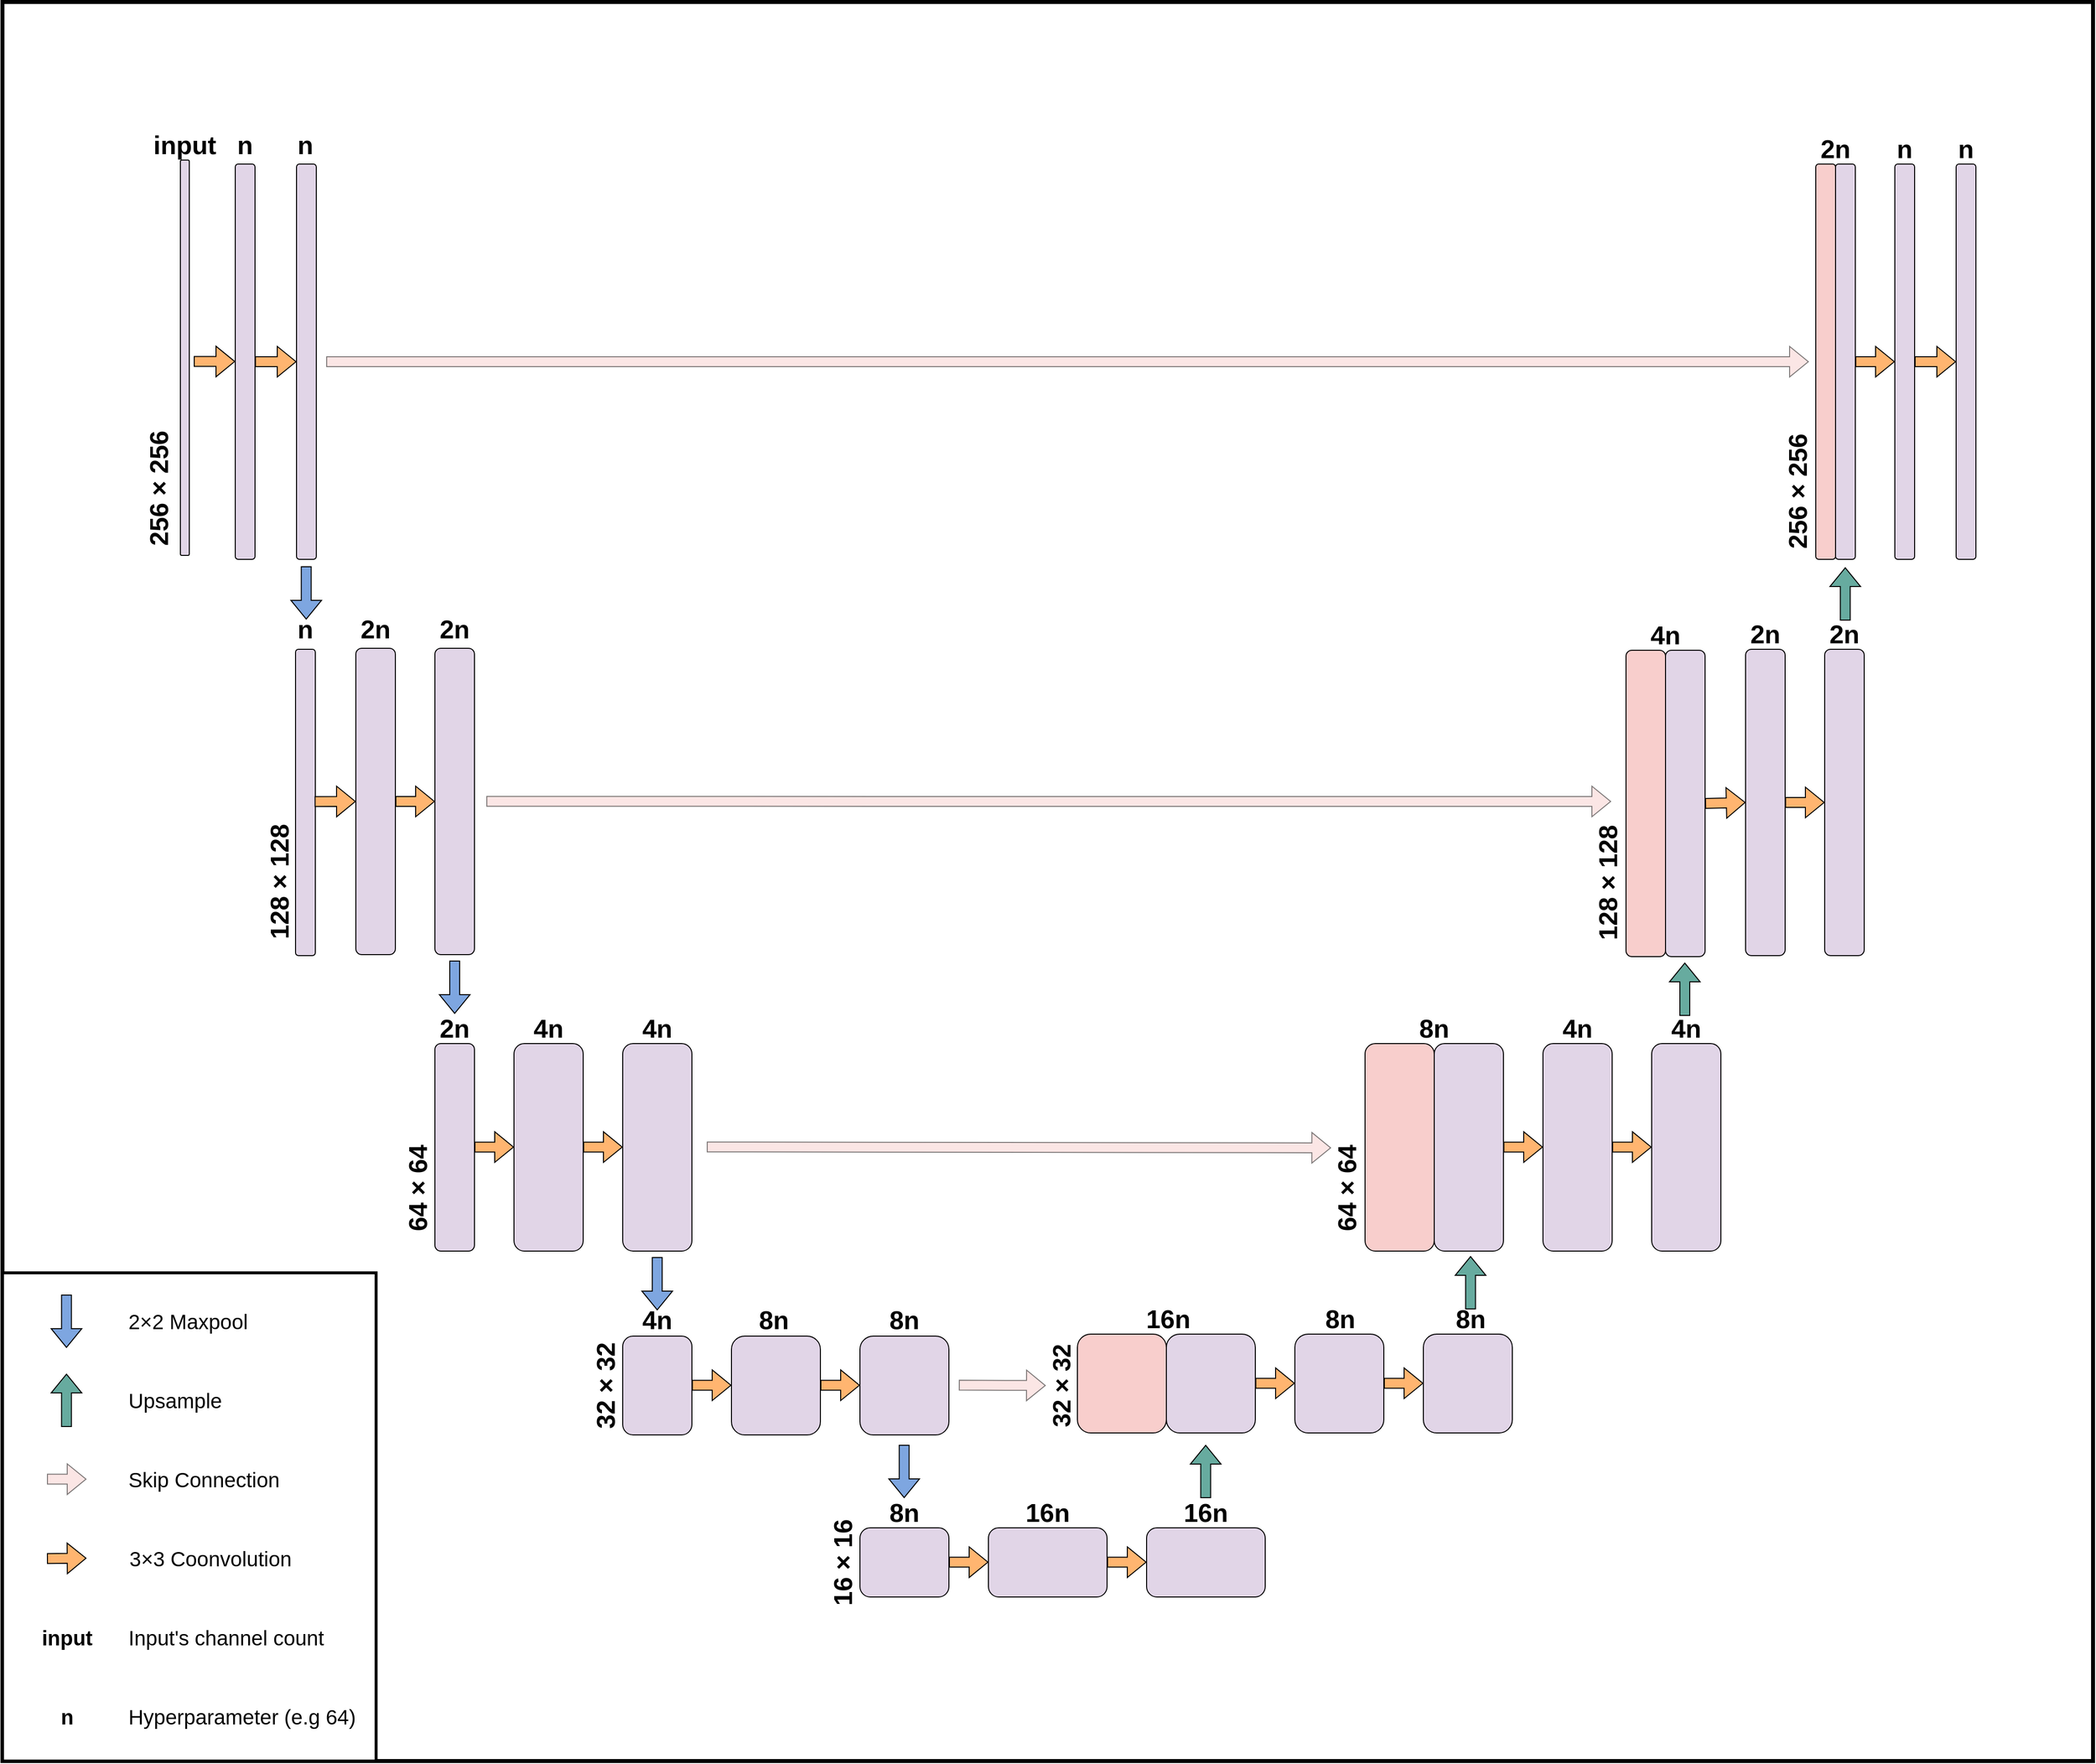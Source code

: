 <mxfile version="26.0.2">
  <diagram name="Page-1" id="s1QdF5ttoMz3CUiT3vzo">
    <mxGraphModel dx="2825" dy="1967" grid="1" gridSize="10" guides="1" tooltips="1" connect="1" arrows="1" fold="1" page="1" pageScale="1" pageWidth="827" pageHeight="1169" math="0" shadow="0">
      <root>
        <mxCell id="0" />
        <mxCell id="1" parent="0" />
        <mxCell id="5Y_5z9PZFR7GKZ92w2Nt-243" value="" style="whiteSpace=wrap;html=1;strokeWidth=4;" vertex="1" parent="1">
          <mxGeometry x="274.5" y="420" width="2115" height="1780" as="geometry" />
        </mxCell>
        <mxCell id="5Y_5z9PZFR7GKZ92w2Nt-60" value="" style="shape=flexArrow;endArrow=classic;html=1;rounded=0;fillColor=#7EA6E0;strokeColor=#000000;" edge="1" parent="1" target="5Y_5z9PZFR7GKZ92w2Nt-212">
          <mxGeometry width="50" height="50" relative="1" as="geometry">
            <mxPoint x="732" y="1390" as="sourcePoint" />
            <mxPoint x="730" y="1430" as="targetPoint" />
          </mxGeometry>
        </mxCell>
        <mxCell id="5Y_5z9PZFR7GKZ92w2Nt-114" value="&lt;span style=&quot;color: rgba(0, 0, 0, 0); font-family: monospace; font-size: 0px; text-align: start; text-wrap-mode: nowrap;&quot;&gt;%3CmxGraphModel%3E%3Croot%3E%3CmxCell%20id%3D%220%22%2F%3E%3CmxCell%20id%3D%221%22%20parent%3D%220%22%2F%3E%3CmxCell%20id%3D%222%22%20value%3D%22%22%20style%3D%22group%22%20vertex%3D%221%22%20connectable%3D%220%22%20parent%3D%221%22%3E%3CmxGeometry%20x%3D%22620%22%20y%3D%221000%22%20width%3D%22130%22%20height%3D%22150%22%20as%3D%22geometry%22%2F%3E%3C%2FmxCell%3E%3CmxCell%20id%3D%223%22%20value%3D%22%22%20style%3D%22rounded%3D1%3BwhiteSpace%3Dwrap%3Bhtml%3D1%3BfillColor%3D%23e1d5e7%3BstrokeColor%3D%239673a6%3B%22%20vertex%3D%221%22%20parent%3D%222%22%3E%3CmxGeometry%20width%3D%2252%22%20height%3D%22150%22%20as%3D%22geometry%22%2F%3E%3C%2FmxCell%3E%3CmxCell%20id%3D%224%22%20value%3D%22%22%20style%3D%22rounded%3D1%3BwhiteSpace%3Dwrap%3Bhtml%3D1%3BfillColor%3D%23e1d5e7%3BstrokeColor%3D%239673a6%3B%22%20vertex%3D%221%22%20parent%3D%222%22%3E%3CmxGeometry%20x%3D%2278%22%20width%3D%2252%22%20height%3D%22150%22%20as%3D%22geometry%22%2F%3E%3C%2FmxCell%3E%3C%2Froot%3E%3C%2FmxGraphModel%3E&lt;/span&gt;" style="rounded=1;whiteSpace=wrap;html=1;fillColor=#f8cecc;strokeColor=#000000;container=0;" vertex="1" parent="1">
          <mxGeometry x="1362" y="1768" width="90" height="100" as="geometry" />
        </mxCell>
        <mxCell id="5Y_5z9PZFR7GKZ92w2Nt-169" value="" style="shape=flexArrow;endArrow=classic;html=1;rounded=0;strokeColor=default;fillColor=#f8cecc;opacity=50;" edge="1" parent="1">
          <mxGeometry width="50" height="50" relative="1" as="geometry">
            <mxPoint x="602" y="784" as="sourcePoint" />
            <mxPoint x="2102" y="784" as="targetPoint" />
          </mxGeometry>
        </mxCell>
        <mxCell id="5Y_5z9PZFR7GKZ92w2Nt-170" value="" style="shape=flexArrow;endArrow=classic;html=1;rounded=0;strokeColor=default;fillColor=#f8cecc;opacity=50;" edge="1" parent="1">
          <mxGeometry width="50" height="50" relative="1" as="geometry">
            <mxPoint x="764" y="1228.91" as="sourcePoint" />
            <mxPoint x="1902" y="1229" as="targetPoint" />
          </mxGeometry>
        </mxCell>
        <mxCell id="5Y_5z9PZFR7GKZ92w2Nt-132" value="&lt;span style=&quot;color: rgba(0, 0, 0, 0); font-family: monospace; font-size: 0px; text-align: start; text-wrap-mode: nowrap;&quot;&gt;%3CmxGraphModel%3E%3Croot%3E%3CmxCell%20id%3D%220%22%2F%3E%3CmxCell%20id%3D%221%22%20parent%3D%220%22%2F%3E%3CmxCell%20id%3D%222%22%20value%3D%22%22%20style%3D%22group%22%20vertex%3D%221%22%20connectable%3D%220%22%20parent%3D%221%22%3E%3CmxGeometry%20x%3D%22620%22%20y%3D%221000%22%20width%3D%22130%22%20height%3D%22150%22%20as%3D%22geometry%22%2F%3E%3C%2FmxCell%3E%3CmxCell%20id%3D%223%22%20value%3D%22%22%20style%3D%22rounded%3D1%3BwhiteSpace%3Dwrap%3Bhtml%3D1%3BfillColor%3D%23e1d5e7%3BstrokeColor%3D%239673a6%3B%22%20vertex%3D%221%22%20parent%3D%222%22%3E%3CmxGeometry%20width%3D%2252%22%20height%3D%22150%22%20as%3D%22geometry%22%2F%3E%3C%2FmxCell%3E%3CmxCell%20id%3D%224%22%20value%3D%22%22%20style%3D%22rounded%3D1%3BwhiteSpace%3Dwrap%3Bhtml%3D1%3BfillColor%3D%23e1d5e7%3BstrokeColor%3D%239673a6%3B%22%20vertex%3D%221%22%20parent%3D%222%22%3E%3CmxGeometry%20x%3D%2278%22%20width%3D%2252%22%20height%3D%22150%22%20as%3D%22geometry%22%2F%3E%3C%2FmxCell%3E%3C%2Froot%3E%3C%2FmxGraphModel%3E&lt;/span&gt;" style="rounded=1;whiteSpace=wrap;html=1;fillColor=#f8cecc;strokeColor=#000000;container=0;" vertex="1" parent="1">
          <mxGeometry x="1653" y="1474" width="70" height="210" as="geometry" />
        </mxCell>
        <mxCell id="5Y_5z9PZFR7GKZ92w2Nt-171" value="" style="shape=flexArrow;endArrow=classic;html=1;rounded=0;strokeColor=default;fillColor=#f8cecc;opacity=50;entryX=0.868;entryY=-0.044;entryDx=0;entryDy=0;entryPerimeter=0;" edge="1" parent="1" target="5Y_5z9PZFR7GKZ92w2Nt-197">
          <mxGeometry width="50" height="50" relative="1" as="geometry">
            <mxPoint x="987" y="1578.58" as="sourcePoint" />
            <mxPoint x="1600" y="1579" as="targetPoint" />
          </mxGeometry>
        </mxCell>
        <mxCell id="5Y_5z9PZFR7GKZ92w2Nt-49" value="&lt;span style=&quot;color: rgba(0, 0, 0, 0); font-family: monospace; font-size: 0px; text-align: start; text-wrap-mode: nowrap;&quot;&gt;%3CmxGraphModel%3E%3Croot%3E%3CmxCell%20id%3D%220%22%2F%3E%3CmxCell%20id%3D%221%22%20parent%3D%220%22%2F%3E%3CmxCell%20id%3D%222%22%20value%3D%22%22%20style%3D%22group%22%20vertex%3D%221%22%20connectable%3D%220%22%20parent%3D%221%22%3E%3CmxGeometry%20x%3D%22620%22%20y%3D%221000%22%20width%3D%22130%22%20height%3D%22150%22%20as%3D%22geometry%22%2F%3E%3C%2FmxCell%3E%3CmxCell%20id%3D%223%22%20value%3D%22%22%20style%3D%22rounded%3D1%3BwhiteSpace%3Dwrap%3Bhtml%3D1%3BfillColor%3D%23e1d5e7%3BstrokeColor%3D%239673a6%3B%22%20vertex%3D%221%22%20parent%3D%222%22%3E%3CmxGeometry%20width%3D%2252%22%20height%3D%22150%22%20as%3D%22geometry%22%2F%3E%3C%2FmxCell%3E%3CmxCell%20id%3D%224%22%20value%3D%22%22%20style%3D%22rounded%3D1%3BwhiteSpace%3Dwrap%3Bhtml%3D1%3BfillColor%3D%23e1d5e7%3BstrokeColor%3D%239673a6%3B%22%20vertex%3D%221%22%20parent%3D%222%22%3E%3CmxGeometry%20x%3D%2278%22%20width%3D%2252%22%20height%3D%22150%22%20as%3D%22geometry%22%2F%3E%3C%2FmxCell%3E%3C%2Froot%3E%3C%2FmxGraphModel%3E&lt;/span&gt;" style="rounded=1;whiteSpace=wrap;html=1;fillColor=#e1d5e7;strokeColor=#000000;container=0;" vertex="1" parent="1">
          <mxGeometry x="712" y="1474" width="40" height="210" as="geometry" />
        </mxCell>
        <mxCell id="5Y_5z9PZFR7GKZ92w2Nt-50" value="&lt;span style=&quot;color: rgba(0, 0, 0, 0); font-family: monospace; font-size: 0px; text-align: start; text-wrap-mode: nowrap;&quot;&gt;%3CmxGraphModel%3E%3Croot%3E%3CmxCell%20id%3D%220%22%2F%3E%3CmxCell%20id%3D%221%22%20parent%3D%220%22%2F%3E%3CmxCell%20id%3D%222%22%20value%3D%22%22%20style%3D%22group%22%20vertex%3D%221%22%20connectable%3D%220%22%20parent%3D%221%22%3E%3CmxGeometry%20x%3D%22620%22%20y%3D%221000%22%20width%3D%22130%22%20height%3D%22150%22%20as%3D%22geometry%22%2F%3E%3C%2FmxCell%3E%3CmxCell%20id%3D%223%22%20value%3D%22%22%20style%3D%22rounded%3D1%3BwhiteSpace%3Dwrap%3Bhtml%3D1%3BfillColor%3D%23e1d5e7%3BstrokeColor%3D%239673a6%3B%22%20vertex%3D%221%22%20parent%3D%222%22%3E%3CmxGeometry%20width%3D%2252%22%20height%3D%22150%22%20as%3D%22geometry%22%2F%3E%3C%2FmxCell%3E%3CmxCell%20id%3D%224%22%20value%3D%22%22%20style%3D%22rounded%3D1%3BwhiteSpace%3Dwrap%3Bhtml%3D1%3BfillColor%3D%23e1d5e7%3BstrokeColor%3D%239673a6%3B%22%20vertex%3D%221%22%20parent%3D%222%22%3E%3CmxGeometry%20x%3D%2278%22%20width%3D%2252%22%20height%3D%22150%22%20as%3D%22geometry%22%2F%3E%3C%2FmxCell%3E%3C%2Froot%3E%3C%2FmxGraphModel%3E&lt;/span&gt;" style="rounded=1;whiteSpace=wrap;html=1;fillColor=#e1d5e7;strokeColor=#000000;container=0;" vertex="1" parent="1">
          <mxGeometry x="792" y="1474" width="70" height="210" as="geometry" />
        </mxCell>
        <mxCell id="5Y_5z9PZFR7GKZ92w2Nt-51" value="&lt;span style=&quot;color: rgba(0, 0, 0, 0); font-family: monospace; font-size: 0px; text-align: start; text-wrap-mode: nowrap;&quot;&gt;%3CmxGraphModel%3E%3Croot%3E%3CmxCell%20id%3D%220%22%2F%3E%3CmxCell%20id%3D%221%22%20parent%3D%220%22%2F%3E%3CmxCell%20id%3D%222%22%20value%3D%22%22%20style%3D%22group%22%20vertex%3D%221%22%20connectable%3D%220%22%20parent%3D%221%22%3E%3CmxGeometry%20x%3D%22620%22%20y%3D%221000%22%20width%3D%22130%22%20height%3D%22150%22%20as%3D%22geometry%22%2F%3E%3C%2FmxCell%3E%3CmxCell%20id%3D%223%22%20value%3D%22%22%20style%3D%22rounded%3D1%3BwhiteSpace%3Dwrap%3Bhtml%3D1%3BfillColor%3D%23e1d5e7%3BstrokeColor%3D%239673a6%3B%22%20vertex%3D%221%22%20parent%3D%222%22%3E%3CmxGeometry%20width%3D%2252%22%20height%3D%22150%22%20as%3D%22geometry%22%2F%3E%3C%2FmxCell%3E%3CmxCell%20id%3D%224%22%20value%3D%22%22%20style%3D%22rounded%3D1%3BwhiteSpace%3Dwrap%3Bhtml%3D1%3BfillColor%3D%23e1d5e7%3BstrokeColor%3D%239673a6%3B%22%20vertex%3D%221%22%20parent%3D%222%22%3E%3CmxGeometry%20x%3D%2278%22%20width%3D%2252%22%20height%3D%22150%22%20as%3D%22geometry%22%2F%3E%3C%2FmxCell%3E%3C%2Froot%3E%3C%2FmxGraphModel%3E&lt;/span&gt;" style="rounded=1;whiteSpace=wrap;html=1;fillColor=#e1d5e7;strokeColor=#000000;container=0;" vertex="1" parent="1">
          <mxGeometry x="902" y="1474" width="70" height="210" as="geometry" />
        </mxCell>
        <mxCell id="5Y_5z9PZFR7GKZ92w2Nt-82" value="" style="shape=flexArrow;endArrow=classic;html=1;rounded=0;fillColor=#FFB570;strokeColor=#000000;exitX=1;exitY=0.5;exitDx=0;exitDy=0;entryX=0;entryY=0.5;entryDx=0;entryDy=0;" edge="1" parent="1">
          <mxGeometry width="50" height="50" relative="1" as="geometry">
            <mxPoint x="752" y="1578.71" as="sourcePoint" />
            <mxPoint x="792" y="1578.71" as="targetPoint" />
          </mxGeometry>
        </mxCell>
        <mxCell id="5Y_5z9PZFR7GKZ92w2Nt-83" value="" style="shape=flexArrow;endArrow=classic;html=1;rounded=0;fillColor=#FFB570;strokeColor=#000000;exitX=1;exitY=0.5;exitDx=0;exitDy=0;entryX=0;entryY=0.5;entryDx=0;entryDy=0;" edge="1" parent="1">
          <mxGeometry width="50" height="50" relative="1" as="geometry">
            <mxPoint x="862" y="1578.71" as="sourcePoint" />
            <mxPoint x="902" y="1578.71" as="targetPoint" />
          </mxGeometry>
        </mxCell>
        <mxCell id="5Y_5z9PZFR7GKZ92w2Nt-85" value="" style="shape=flexArrow;endArrow=classic;html=1;rounded=0;fillColor=#FFB570;strokeColor=#000000;exitX=1;exitY=0.5;exitDx=0;exitDy=0;entryX=0;entryY=0.5;entryDx=0;entryDy=0;" edge="1" parent="1">
          <mxGeometry width="50" height="50" relative="1" as="geometry">
            <mxPoint x="1102" y="1819.71" as="sourcePoint" />
            <mxPoint x="1142" y="1819.71" as="targetPoint" />
          </mxGeometry>
        </mxCell>
        <mxCell id="5Y_5z9PZFR7GKZ92w2Nt-52" value="&lt;span style=&quot;color: rgba(0, 0, 0, 0); font-family: monospace; font-size: 0px; text-align: start; text-wrap-mode: nowrap;&quot;&gt;%3CmxGraphModel%3E%3Croot%3E%3CmxCell%20id%3D%220%22%2F%3E%3CmxCell%20id%3D%221%22%20parent%3D%220%22%2F%3E%3CmxCell%20id%3D%222%22%20value%3D%22%22%20style%3D%22group%22%20vertex%3D%221%22%20connectable%3D%220%22%20parent%3D%221%22%3E%3CmxGeometry%20x%3D%22620%22%20y%3D%221000%22%20width%3D%22130%22%20height%3D%22150%22%20as%3D%22geometry%22%2F%3E%3C%2FmxCell%3E%3CmxCell%20id%3D%223%22%20value%3D%22%22%20style%3D%22rounded%3D1%3BwhiteSpace%3Dwrap%3Bhtml%3D1%3BfillColor%3D%23e1d5e7%3BstrokeColor%3D%239673a6%3B%22%20vertex%3D%221%22%20parent%3D%222%22%3E%3CmxGeometry%20width%3D%2252%22%20height%3D%22150%22%20as%3D%22geometry%22%2F%3E%3C%2FmxCell%3E%3CmxCell%20id%3D%224%22%20value%3D%22%22%20style%3D%22rounded%3D1%3BwhiteSpace%3Dwrap%3Bhtml%3D1%3BfillColor%3D%23e1d5e7%3BstrokeColor%3D%239673a6%3B%22%20vertex%3D%221%22%20parent%3D%222%22%3E%3CmxGeometry%20x%3D%2278%22%20width%3D%2252%22%20height%3D%22150%22%20as%3D%22geometry%22%2F%3E%3C%2FmxCell%3E%3C%2Froot%3E%3C%2FmxGraphModel%3E&lt;/span&gt;" style="rounded=1;whiteSpace=wrap;html=1;fillColor=#e1d5e7;strokeColor=#000000;container=0;" vertex="1" parent="1">
          <mxGeometry x="1012" y="1770" width="90" height="100" as="geometry" />
        </mxCell>
        <mxCell id="5Y_5z9PZFR7GKZ92w2Nt-53" value="&lt;span style=&quot;color: rgba(0, 0, 0, 0); font-family: monospace; font-size: 0px; text-align: start; text-wrap-mode: nowrap;&quot;&gt;%3CmxGraphModel%3E%3Croot%3E%3CmxCell%20id%3D%220%22%2F%3E%3CmxCell%20id%3D%221%22%20parent%3D%220%22%2F%3E%3CmxCell%20id%3D%222%22%20value%3D%22%22%20style%3D%22group%22%20vertex%3D%221%22%20connectable%3D%220%22%20parent%3D%221%22%3E%3CmxGeometry%20x%3D%22620%22%20y%3D%221000%22%20width%3D%22130%22%20height%3D%22150%22%20as%3D%22geometry%22%2F%3E%3C%2FmxCell%3E%3CmxCell%20id%3D%223%22%20value%3D%22%22%20style%3D%22rounded%3D1%3BwhiteSpace%3Dwrap%3Bhtml%3D1%3BfillColor%3D%23e1d5e7%3BstrokeColor%3D%239673a6%3B%22%20vertex%3D%221%22%20parent%3D%222%22%3E%3CmxGeometry%20width%3D%2252%22%20height%3D%22150%22%20as%3D%22geometry%22%2F%3E%3C%2FmxCell%3E%3CmxCell%20id%3D%224%22%20value%3D%22%22%20style%3D%22rounded%3D1%3BwhiteSpace%3Dwrap%3Bhtml%3D1%3BfillColor%3D%23e1d5e7%3BstrokeColor%3D%239673a6%3B%22%20vertex%3D%221%22%20parent%3D%222%22%3E%3CmxGeometry%20x%3D%2278%22%20width%3D%2252%22%20height%3D%22150%22%20as%3D%22geometry%22%2F%3E%3C%2FmxCell%3E%3C%2Froot%3E%3C%2FmxGraphModel%3E&lt;/span&gt;" style="rounded=1;whiteSpace=wrap;html=1;fillColor=#e1d5e7;strokeColor=#000000;container=0;" vertex="1" parent="1">
          <mxGeometry x="902" y="1770" width="70" height="100" as="geometry" />
        </mxCell>
        <mxCell id="5Y_5z9PZFR7GKZ92w2Nt-54" value="&lt;span style=&quot;color: rgba(0, 0, 0, 0); font-family: monospace; font-size: 0px; text-align: start; text-wrap-mode: nowrap;&quot;&gt;%3CmxGraphModel%3E%3Croot%3E%3CmxCell%20id%3D%220%22%2F%3E%3CmxCell%20id%3D%221%22%20parent%3D%220%22%2F%3E%3CmxCell%20id%3D%222%22%20value%3D%22%22%20style%3D%22group%22%20vertex%3D%221%22%20connectable%3D%220%22%20parent%3D%221%22%3E%3CmxGeometry%20x%3D%22620%22%20y%3D%221000%22%20width%3D%22130%22%20height%3D%22150%22%20as%3D%22geometry%22%2F%3E%3C%2FmxCell%3E%3CmxCell%20id%3D%223%22%20value%3D%22%22%20style%3D%22rounded%3D1%3BwhiteSpace%3Dwrap%3Bhtml%3D1%3BfillColor%3D%23e1d5e7%3BstrokeColor%3D%239673a6%3B%22%20vertex%3D%221%22%20parent%3D%222%22%3E%3CmxGeometry%20width%3D%2252%22%20height%3D%22150%22%20as%3D%22geometry%22%2F%3E%3C%2FmxCell%3E%3CmxCell%20id%3D%224%22%20value%3D%22%22%20style%3D%22rounded%3D1%3BwhiteSpace%3Dwrap%3Bhtml%3D1%3BfillColor%3D%23e1d5e7%3BstrokeColor%3D%239673a6%3B%22%20vertex%3D%221%22%20parent%3D%222%22%3E%3CmxGeometry%20x%3D%2278%22%20width%3D%2252%22%20height%3D%22150%22%20as%3D%22geometry%22%2F%3E%3C%2FmxCell%3E%3C%2Froot%3E%3C%2FmxGraphModel%3E&lt;/span&gt;" style="rounded=1;whiteSpace=wrap;html=1;fillColor=#e1d5e7;strokeColor=#000000;container=0;" vertex="1" parent="1">
          <mxGeometry x="1142" y="1770" width="90" height="100" as="geometry" />
        </mxCell>
        <mxCell id="5Y_5z9PZFR7GKZ92w2Nt-84" value="" style="shape=flexArrow;endArrow=classic;html=1;rounded=0;fillColor=#FFB570;strokeColor=#000000;exitX=1;exitY=0.5;exitDx=0;exitDy=0;entryX=0;entryY=0.5;entryDx=0;entryDy=0;" edge="1" parent="1">
          <mxGeometry width="50" height="50" relative="1" as="geometry">
            <mxPoint x="972" y="1819.71" as="sourcePoint" />
            <mxPoint x="1012" y="1819.71" as="targetPoint" />
          </mxGeometry>
        </mxCell>
        <mxCell id="5Y_5z9PZFR7GKZ92w2Nt-246" value="" style="edgeStyle=orthogonalEdgeStyle;rounded=0;orthogonalLoop=1;jettySize=auto;html=1;" edge="1" parent="1" source="5Y_5z9PZFR7GKZ92w2Nt-46" target="5Y_5z9PZFR7GKZ92w2Nt-48">
          <mxGeometry relative="1" as="geometry" />
        </mxCell>
        <mxCell id="5Y_5z9PZFR7GKZ92w2Nt-46" value="&lt;span style=&quot;color: rgba(0, 0, 0, 0); font-family: monospace; font-size: 0px; text-align: start; text-wrap-mode: nowrap;&quot;&gt;%3CmxGraphModel%3E%3Croot%3E%3CmxCell%20id%3D%220%22%2F%3E%3CmxCell%20id%3D%221%22%20parent%3D%220%22%2F%3E%3CmxCell%20id%3D%222%22%20value%3D%22%22%20style%3D%22group%22%20vertex%3D%221%22%20connectable%3D%220%22%20parent%3D%221%22%3E%3CmxGeometry%20x%3D%22620%22%20y%3D%221000%22%20width%3D%22130%22%20height%3D%22150%22%20as%3D%22geometry%22%2F%3E%3C%2FmxCell%3E%3CmxCell%20id%3D%223%22%20value%3D%22%22%20style%3D%22rounded%3D1%3BwhiteSpace%3Dwrap%3Bhtml%3D1%3BfillColor%3D%23e1d5e7%3BstrokeColor%3D%239673a6%3B%22%20vertex%3D%221%22%20parent%3D%222%22%3E%3CmxGeometry%20width%3D%2252%22%20height%3D%22150%22%20as%3D%22geometry%22%2F%3E%3C%2FmxCell%3E%3CmxCell%20id%3D%224%22%20value%3D%22%22%20style%3D%22rounded%3D1%3BwhiteSpace%3Dwrap%3Bhtml%3D1%3BfillColor%3D%23e1d5e7%3BstrokeColor%3D%239673a6%3B%22%20vertex%3D%221%22%20parent%3D%222%22%3E%3CmxGeometry%20x%3D%2278%22%20width%3D%2252%22%20height%3D%22150%22%20as%3D%22geometry%22%2F%3E%3C%2FmxCell%3E%3C%2Froot%3E%3C%2FmxGraphModel%3E&lt;/span&gt;" style="rounded=1;whiteSpace=wrap;html=1;fillColor=#e1d5e7;strokeColor=#000000;container=0;" vertex="1" parent="1">
          <mxGeometry x="632" y="1074" width="40" height="310" as="geometry" />
        </mxCell>
        <mxCell id="5Y_5z9PZFR7GKZ92w2Nt-245" value="" style="edgeStyle=orthogonalEdgeStyle;rounded=0;orthogonalLoop=1;jettySize=auto;html=1;" edge="1" parent="1" source="5Y_5z9PZFR7GKZ92w2Nt-47" target="5Y_5z9PZFR7GKZ92w2Nt-46">
          <mxGeometry relative="1" as="geometry" />
        </mxCell>
        <mxCell id="5Y_5z9PZFR7GKZ92w2Nt-47" value="&lt;span style=&quot;color: rgba(0, 0, 0, 0); font-family: monospace; font-size: 0px; text-align: start; text-wrap-mode: nowrap;&quot;&gt;%3CmxGraphModel%3E%3Croot%3E%3CmxCell%20id%3D%220%22%2F%3E%3CmxCell%20id%3D%221%22%20parent%3D%220%22%2F%3E%3CmxCell%20id%3D%222%22%20value%3D%22%22%20style%3D%22group%22%20vertex%3D%221%22%20connectable%3D%220%22%20parent%3D%221%22%3E%3CmxGeometry%20x%3D%22620%22%20y%3D%221000%22%20width%3D%22130%22%20height%3D%22150%22%20as%3D%22geometry%22%2F%3E%3C%2FmxCell%3E%3CmxCell%20id%3D%223%22%20value%3D%22%22%20style%3D%22rounded%3D1%3BwhiteSpace%3Dwrap%3Bhtml%3D1%3BfillColor%3D%23e1d5e7%3BstrokeColor%3D%239673a6%3B%22%20vertex%3D%221%22%20parent%3D%222%22%3E%3CmxGeometry%20width%3D%2252%22%20height%3D%22150%22%20as%3D%22geometry%22%2F%3E%3C%2FmxCell%3E%3CmxCell%20id%3D%224%22%20value%3D%22%22%20style%3D%22rounded%3D1%3BwhiteSpace%3Dwrap%3Bhtml%3D1%3BfillColor%3D%23e1d5e7%3BstrokeColor%3D%239673a6%3B%22%20vertex%3D%221%22%20parent%3D%222%22%3E%3CmxGeometry%20x%3D%2278%22%20width%3D%2252%22%20height%3D%22150%22%20as%3D%22geometry%22%2F%3E%3C%2FmxCell%3E%3C%2Froot%3E%3C%2FmxGraphModel%3E&lt;/span&gt;" style="rounded=1;whiteSpace=wrap;html=1;fillColor=#e1d5e7;strokeColor=#000000;container=0;" vertex="1" parent="1">
          <mxGeometry x="571" y="1075" width="20" height="310" as="geometry" />
        </mxCell>
        <mxCell id="5Y_5z9PZFR7GKZ92w2Nt-48" value="&lt;span style=&quot;color: rgba(0, 0, 0, 0); font-family: monospace; font-size: 0px; text-align: start; text-wrap-mode: nowrap;&quot;&gt;%3CmxGraphModel%3E%3Croot%3E%3CmxCell%20id%3D%220%22%2F%3E%3CmxCell%20id%3D%221%22%20parent%3D%220%22%2F%3E%3CmxCell%20id%3D%222%22%20value%3D%22%22%20style%3D%22group%22%20vertex%3D%221%22%20connectable%3D%220%22%20parent%3D%221%22%3E%3CmxGeometry%20x%3D%22620%22%20y%3D%221000%22%20width%3D%22130%22%20height%3D%22150%22%20as%3D%22geometry%22%2F%3E%3C%2FmxCell%3E%3CmxCell%20id%3D%223%22%20value%3D%22%22%20style%3D%22rounded%3D1%3BwhiteSpace%3Dwrap%3Bhtml%3D1%3BfillColor%3D%23e1d5e7%3BstrokeColor%3D%239673a6%3B%22%20vertex%3D%221%22%20parent%3D%222%22%3E%3CmxGeometry%20width%3D%2252%22%20height%3D%22150%22%20as%3D%22geometry%22%2F%3E%3C%2FmxCell%3E%3CmxCell%20id%3D%224%22%20value%3D%22%22%20style%3D%22rounded%3D1%3BwhiteSpace%3Dwrap%3Bhtml%3D1%3BfillColor%3D%23e1d5e7%3BstrokeColor%3D%239673a6%3B%22%20vertex%3D%221%22%20parent%3D%222%22%3E%3CmxGeometry%20x%3D%2278%22%20width%3D%2252%22%20height%3D%22150%22%20as%3D%22geometry%22%2F%3E%3C%2FmxCell%3E%3C%2Froot%3E%3C%2FmxGraphModel%3E&lt;/span&gt;" style="rounded=1;whiteSpace=wrap;html=1;fillColor=#e1d5e7;strokeColor=#000000;container=0;" vertex="1" parent="1">
          <mxGeometry x="712" y="1074" width="40" height="310" as="geometry" />
        </mxCell>
        <mxCell id="5Y_5z9PZFR7GKZ92w2Nt-68" value="" style="shape=flexArrow;endArrow=classic;html=1;rounded=0;fillColor=#FFB570;strokeColor=#000000;exitX=0.963;exitY=0.497;exitDx=0;exitDy=0;exitPerimeter=0;entryX=0;entryY=0.5;entryDx=0;entryDy=0;" edge="1" parent="1" source="5Y_5z9PZFR7GKZ92w2Nt-47" target="5Y_5z9PZFR7GKZ92w2Nt-46">
          <mxGeometry width="50" height="50" relative="1" as="geometry">
            <mxPoint x="592" y="1235" as="sourcePoint" />
            <mxPoint x="633.43" y="1235" as="targetPoint" />
          </mxGeometry>
        </mxCell>
        <mxCell id="5Y_5z9PZFR7GKZ92w2Nt-69" value="" style="shape=flexArrow;endArrow=classic;html=1;rounded=0;fillColor=#FFB570;strokeColor=#000000;exitX=1;exitY=0.5;exitDx=0;exitDy=0;entryX=0;entryY=0.5;entryDx=0;entryDy=0;" edge="1" parent="1" source="5Y_5z9PZFR7GKZ92w2Nt-46" target="5Y_5z9PZFR7GKZ92w2Nt-48">
          <mxGeometry width="50" height="50" relative="1" as="geometry">
            <mxPoint x="712" y="1254" as="sourcePoint" />
            <mxPoint x="753.43" y="1254" as="targetPoint" />
          </mxGeometry>
        </mxCell>
        <mxCell id="5Y_5z9PZFR7GKZ92w2Nt-43" value="&lt;span style=&quot;color: rgba(0, 0, 0, 0); font-family: monospace; font-size: 0px; text-align: start; text-wrap-mode: nowrap;&quot;&gt;%3CmxGraphModel%3E%3Croot%3E%3CmxCell%20id%3D%220%22%2F%3E%3CmxCell%20id%3D%221%22%20parent%3D%220%22%2F%3E%3CmxCell%20id%3D%222%22%20value%3D%22%22%20style%3D%22group%22%20vertex%3D%221%22%20connectable%3D%220%22%20parent%3D%221%22%3E%3CmxGeometry%20x%3D%22620%22%20y%3D%221000%22%20width%3D%22130%22%20height%3D%22150%22%20as%3D%22geometry%22%2F%3E%3C%2FmxCell%3E%3CmxCell%20id%3D%223%22%20value%3D%22%22%20style%3D%22rounded%3D1%3BwhiteSpace%3Dwrap%3Bhtml%3D1%3BfillColor%3D%23e1d5e7%3BstrokeColor%3D%239673a6%3B%22%20vertex%3D%221%22%20parent%3D%222%22%3E%3CmxGeometry%20width%3D%2252%22%20height%3D%22150%22%20as%3D%22geometry%22%2F%3E%3C%2FmxCell%3E%3CmxCell%20id%3D%224%22%20value%3D%22%22%20style%3D%22rounded%3D1%3BwhiteSpace%3Dwrap%3Bhtml%3D1%3BfillColor%3D%23e1d5e7%3BstrokeColor%3D%239673a6%3B%22%20vertex%3D%221%22%20parent%3D%222%22%3E%3CmxGeometry%20x%3D%2278%22%20width%3D%2252%22%20height%3D%22150%22%20as%3D%22geometry%22%2F%3E%3C%2FmxCell%3E%3C%2Froot%3E%3C%2FmxGraphModel%3E&lt;/span&gt;" style="rounded=1;whiteSpace=wrap;html=1;fillColor=#e1d5e7;strokeColor=#000000;container=0;" vertex="1" parent="1">
          <mxGeometry x="510" y="584" width="20" height="400" as="geometry" />
        </mxCell>
        <mxCell id="5Y_5z9PZFR7GKZ92w2Nt-45" value="&lt;span style=&quot;color: rgba(0, 0, 0, 0); font-family: monospace; font-size: 0px; text-align: start; text-wrap-mode: nowrap;&quot;&gt;%3CmxGraphModel%3E%3Croot%3E%3CmxCell%20id%3D%220%22%2F%3E%3CmxCell%20id%3D%221%22%20parent%3D%220%22%2F%3E%3CmxCell%20id%3D%222%22%20value%3D%22%22%20style%3D%22group%22%20vertex%3D%221%22%20connectable%3D%220%22%20parent%3D%221%22%3E%3CmxGeometry%20x%3D%22620%22%20y%3D%221000%22%20width%3D%22130%22%20height%3D%22150%22%20as%3D%22geometry%22%2F%3E%3C%2FmxCell%3E%3CmxCell%20id%3D%223%22%20value%3D%22%22%20style%3D%22rounded%3D1%3BwhiteSpace%3Dwrap%3Bhtml%3D1%3BfillColor%3D%23e1d5e7%3BstrokeColor%3D%239673a6%3B%22%20vertex%3D%221%22%20parent%3D%222%22%3E%3CmxGeometry%20width%3D%2252%22%20height%3D%22150%22%20as%3D%22geometry%22%2F%3E%3C%2FmxCell%3E%3CmxCell%20id%3D%224%22%20value%3D%22%22%20style%3D%22rounded%3D1%3BwhiteSpace%3Dwrap%3Bhtml%3D1%3BfillColor%3D%23e1d5e7%3BstrokeColor%3D%239673a6%3B%22%20vertex%3D%221%22%20parent%3D%222%22%3E%3CmxGeometry%20x%3D%2278%22%20width%3D%2252%22%20height%3D%22150%22%20as%3D%22geometry%22%2F%3E%3C%2FmxCell%3E%3C%2Froot%3E%3C%2FmxGraphModel%3E&lt;/span&gt;" style="rounded=1;whiteSpace=wrap;html=1;fillColor=#e1d5e7;strokeColor=#000000;container=0;" vertex="1" parent="1">
          <mxGeometry x="572" y="584" width="20" height="400" as="geometry" />
        </mxCell>
        <mxCell id="5Y_5z9PZFR7GKZ92w2Nt-67" value="" style="shape=flexArrow;endArrow=classic;html=1;rounded=0;fillColor=#FFB570;strokeColor=#000000;exitX=1;exitY=0.5;exitDx=0;exitDy=0;entryX=0;entryY=0.5;entryDx=0;entryDy=0;" edge="1" parent="1" source="5Y_5z9PZFR7GKZ92w2Nt-43" target="5Y_5z9PZFR7GKZ92w2Nt-45">
          <mxGeometry width="50" height="50" relative="1" as="geometry">
            <mxPoint x="529.57" y="783.41" as="sourcePoint" />
            <mxPoint x="571" y="783.41" as="targetPoint" />
          </mxGeometry>
        </mxCell>
        <mxCell id="5Y_5z9PZFR7GKZ92w2Nt-55" value="&lt;span style=&quot;color: rgba(0, 0, 0, 0); font-family: monospace; font-size: 0px; text-align: start; text-wrap-mode: nowrap;&quot;&gt;%3CmxGraphModel%3E%3Croot%3E%3CmxCell%20id%3D%220%22%2F%3E%3CmxCell%20id%3D%221%22%20parent%3D%220%22%2F%3E%3CmxCell%20id%3D%222%22%20value%3D%22%22%20style%3D%22group%22%20vertex%3D%221%22%20connectable%3D%220%22%20parent%3D%221%22%3E%3CmxGeometry%20x%3D%22620%22%20y%3D%221000%22%20width%3D%22130%22%20height%3D%22150%22%20as%3D%22geometry%22%2F%3E%3C%2FmxCell%3E%3CmxCell%20id%3D%223%22%20value%3D%22%22%20style%3D%22rounded%3D1%3BwhiteSpace%3Dwrap%3Bhtml%3D1%3BfillColor%3D%23e1d5e7%3BstrokeColor%3D%239673a6%3B%22%20vertex%3D%221%22%20parent%3D%222%22%3E%3CmxGeometry%20width%3D%2252%22%20height%3D%22150%22%20as%3D%22geometry%22%2F%3E%3C%2FmxCell%3E%3CmxCell%20id%3D%224%22%20value%3D%22%22%20style%3D%22rounded%3D1%3BwhiteSpace%3Dwrap%3Bhtml%3D1%3BfillColor%3D%23e1d5e7%3BstrokeColor%3D%239673a6%3B%22%20vertex%3D%221%22%20parent%3D%222%22%3E%3CmxGeometry%20x%3D%2278%22%20width%3D%2252%22%20height%3D%22150%22%20as%3D%22geometry%22%2F%3E%3C%2FmxCell%3E%3C%2Froot%3E%3C%2FmxGraphModel%3E&lt;/span&gt;" style="rounded=1;whiteSpace=wrap;html=1;fillColor=#e1d5e7;strokeColor=#000000;container=0;" vertex="1" parent="1">
          <mxGeometry x="1272" y="1964" width="120" height="70" as="geometry" />
        </mxCell>
        <mxCell id="5Y_5z9PZFR7GKZ92w2Nt-56" value="&lt;span style=&quot;color: rgba(0, 0, 0, 0); font-family: monospace; font-size: 0px; text-align: start; text-wrap-mode: nowrap;&quot;&gt;%3CmxGraphModel%3E%3Croot%3E%3CmxCell%20id%3D%220%22%2F%3E%3CmxCell%20id%3D%221%22%20parent%3D%220%22%2F%3E%3CmxCell%20id%3D%222%22%20value%3D%22%22%20style%3D%22group%22%20vertex%3D%221%22%20connectable%3D%220%22%20parent%3D%221%22%3E%3CmxGeometry%20x%3D%22620%22%20y%3D%221000%22%20width%3D%22130%22%20height%3D%22150%22%20as%3D%22geometry%22%2F%3E%3C%2FmxCell%3E%3CmxCell%20id%3D%223%22%20value%3D%22%22%20style%3D%22rounded%3D1%3BwhiteSpace%3Dwrap%3Bhtml%3D1%3BfillColor%3D%23e1d5e7%3BstrokeColor%3D%239673a6%3B%22%20vertex%3D%221%22%20parent%3D%222%22%3E%3CmxGeometry%20width%3D%2252%22%20height%3D%22150%22%20as%3D%22geometry%22%2F%3E%3C%2FmxCell%3E%3CmxCell%20id%3D%224%22%20value%3D%22%22%20style%3D%22rounded%3D1%3BwhiteSpace%3Dwrap%3Bhtml%3D1%3BfillColor%3D%23e1d5e7%3BstrokeColor%3D%239673a6%3B%22%20vertex%3D%221%22%20parent%3D%222%22%3E%3CmxGeometry%20x%3D%2278%22%20width%3D%2252%22%20height%3D%22150%22%20as%3D%22geometry%22%2F%3E%3C%2FmxCell%3E%3C%2Froot%3E%3C%2FmxGraphModel%3E&lt;/span&gt;" style="rounded=1;whiteSpace=wrap;html=1;fillColor=#e1d5e7;strokeColor=#000000;container=0;" vertex="1" parent="1">
          <mxGeometry x="1142" y="1964" width="90" height="70" as="geometry" />
        </mxCell>
        <mxCell id="5Y_5z9PZFR7GKZ92w2Nt-57" value="&lt;span style=&quot;color: rgba(0, 0, 0, 0); font-family: monospace; font-size: 0px; text-align: start; text-wrap-mode: nowrap;&quot;&gt;%3CmxGraphModel%3E%3Croot%3E%3CmxCell%20id%3D%220%22%2F%3E%3CmxCell%20id%3D%221%22%20parent%3D%220%22%2F%3E%3CmxCell%20id%3D%222%22%20value%3D%22%22%20style%3D%22group%22%20vertex%3D%221%22%20connectable%3D%220%22%20parent%3D%221%22%3E%3CmxGeometry%20x%3D%22620%22%20y%3D%221000%22%20width%3D%22130%22%20height%3D%22150%22%20as%3D%22geometry%22%2F%3E%3C%2FmxCell%3E%3CmxCell%20id%3D%223%22%20value%3D%22%22%20style%3D%22rounded%3D1%3BwhiteSpace%3Dwrap%3Bhtml%3D1%3BfillColor%3D%23e1d5e7%3BstrokeColor%3D%239673a6%3B%22%20vertex%3D%221%22%20parent%3D%222%22%3E%3CmxGeometry%20width%3D%2252%22%20height%3D%22150%22%20as%3D%22geometry%22%2F%3E%3C%2FmxCell%3E%3CmxCell%20id%3D%224%22%20value%3D%22%22%20style%3D%22rounded%3D1%3BwhiteSpace%3Dwrap%3Bhtml%3D1%3BfillColor%3D%23e1d5e7%3BstrokeColor%3D%239673a6%3B%22%20vertex%3D%221%22%20parent%3D%222%22%3E%3CmxGeometry%20x%3D%2278%22%20width%3D%2252%22%20height%3D%22150%22%20as%3D%22geometry%22%2F%3E%3C%2FmxCell%3E%3C%2Froot%3E%3C%2FmxGraphModel%3E&lt;/span&gt;" style="rounded=1;whiteSpace=wrap;html=1;fillColor=#e1d5e7;strokeColor=#000000;container=0;" vertex="1" parent="1">
          <mxGeometry x="1432" y="1964" width="120" height="70" as="geometry" />
        </mxCell>
        <mxCell id="5Y_5z9PZFR7GKZ92w2Nt-86" value="" style="shape=flexArrow;endArrow=classic;html=1;rounded=0;fillColor=#FFB570;strokeColor=#000000;exitX=1;exitY=0.5;exitDx=0;exitDy=0;entryX=0;entryY=0.5;entryDx=0;entryDy=0;" edge="1" parent="1">
          <mxGeometry width="50" height="50" relative="1" as="geometry">
            <mxPoint x="1232" y="1998.76" as="sourcePoint" />
            <mxPoint x="1272" y="1998.76" as="targetPoint" />
          </mxGeometry>
        </mxCell>
        <mxCell id="5Y_5z9PZFR7GKZ92w2Nt-87" value="" style="shape=flexArrow;endArrow=classic;html=1;rounded=0;fillColor=#FFB570;strokeColor=#000000;exitX=1;exitY=0.5;exitDx=0;exitDy=0;entryX=0;entryY=0.5;entryDx=0;entryDy=0;" edge="1" parent="1">
          <mxGeometry width="50" height="50" relative="1" as="geometry">
            <mxPoint x="1392" y="1998.76" as="sourcePoint" />
            <mxPoint x="1432" y="1998.76" as="targetPoint" />
          </mxGeometry>
        </mxCell>
        <mxCell id="5Y_5z9PZFR7GKZ92w2Nt-107" value="" style="shape=flexArrow;endArrow=classic;html=1;rounded=0;fillColor=#FFB570;strokeColor=#000000;exitX=1;exitY=0.5;exitDx=0;exitDy=0;entryX=0;entryY=0.5;entryDx=0;entryDy=0;" edge="1" parent="1">
          <mxGeometry width="50" height="50" relative="1" as="geometry">
            <mxPoint x="1672" y="1817.71" as="sourcePoint" />
            <mxPoint x="1712" y="1817.71" as="targetPoint" />
          </mxGeometry>
        </mxCell>
        <mxCell id="5Y_5z9PZFR7GKZ92w2Nt-109" value="&lt;span style=&quot;color: rgba(0, 0, 0, 0); font-family: monospace; font-size: 0px; text-align: start; text-wrap-mode: nowrap;&quot;&gt;%3CmxGraphModel%3E%3Croot%3E%3CmxCell%20id%3D%220%22%2F%3E%3CmxCell%20id%3D%221%22%20parent%3D%220%22%2F%3E%3CmxCell%20id%3D%222%22%20value%3D%22%22%20style%3D%22group%22%20vertex%3D%221%22%20connectable%3D%220%22%20parent%3D%221%22%3E%3CmxGeometry%20x%3D%22620%22%20y%3D%221000%22%20width%3D%22130%22%20height%3D%22150%22%20as%3D%22geometry%22%2F%3E%3C%2FmxCell%3E%3CmxCell%20id%3D%223%22%20value%3D%22%22%20style%3D%22rounded%3D1%3BwhiteSpace%3Dwrap%3Bhtml%3D1%3BfillColor%3D%23e1d5e7%3BstrokeColor%3D%239673a6%3B%22%20vertex%3D%221%22%20parent%3D%222%22%3E%3CmxGeometry%20width%3D%2252%22%20height%3D%22150%22%20as%3D%22geometry%22%2F%3E%3C%2FmxCell%3E%3CmxCell%20id%3D%224%22%20value%3D%22%22%20style%3D%22rounded%3D1%3BwhiteSpace%3Dwrap%3Bhtml%3D1%3BfillColor%3D%23e1d5e7%3BstrokeColor%3D%239673a6%3B%22%20vertex%3D%221%22%20parent%3D%222%22%3E%3CmxGeometry%20x%3D%2278%22%20width%3D%2252%22%20height%3D%22150%22%20as%3D%22geometry%22%2F%3E%3C%2FmxCell%3E%3C%2Froot%3E%3C%2FmxGraphModel%3E&lt;/span&gt;" style="rounded=1;whiteSpace=wrap;html=1;fillColor=#e1d5e7;strokeColor=#000000;container=0;" vertex="1" parent="1">
          <mxGeometry x="1582" y="1768" width="90" height="100" as="geometry" />
        </mxCell>
        <mxCell id="5Y_5z9PZFR7GKZ92w2Nt-110" value="&lt;span style=&quot;color: rgba(0, 0, 0, 0); font-family: monospace; font-size: 0px; text-align: start; text-wrap-mode: nowrap;&quot;&gt;%3CmxGraphModel%3E%3Croot%3E%3CmxCell%20id%3D%220%22%2F%3E%3CmxCell%20id%3D%221%22%20parent%3D%220%22%2F%3E%3CmxCell%20id%3D%222%22%20value%3D%22%22%20style%3D%22group%22%20vertex%3D%221%22%20connectable%3D%220%22%20parent%3D%221%22%3E%3CmxGeometry%20x%3D%22620%22%20y%3D%221000%22%20width%3D%22130%22%20height%3D%22150%22%20as%3D%22geometry%22%2F%3E%3C%2FmxCell%3E%3CmxCell%20id%3D%223%22%20value%3D%22%22%20style%3D%22rounded%3D1%3BwhiteSpace%3Dwrap%3Bhtml%3D1%3BfillColor%3D%23e1d5e7%3BstrokeColor%3D%239673a6%3B%22%20vertex%3D%221%22%20parent%3D%222%22%3E%3CmxGeometry%20width%3D%2252%22%20height%3D%22150%22%20as%3D%22geometry%22%2F%3E%3C%2FmxCell%3E%3CmxCell%20id%3D%224%22%20value%3D%22%22%20style%3D%22rounded%3D1%3BwhiteSpace%3Dwrap%3Bhtml%3D1%3BfillColor%3D%23e1d5e7%3BstrokeColor%3D%239673a6%3B%22%20vertex%3D%221%22%20parent%3D%222%22%3E%3CmxGeometry%20x%3D%2278%22%20width%3D%2252%22%20height%3D%22150%22%20as%3D%22geometry%22%2F%3E%3C%2FmxCell%3E%3C%2Froot%3E%3C%2FmxGraphModel%3E&lt;/span&gt;" style="rounded=1;whiteSpace=wrap;html=1;fillColor=#e1d5e7;strokeColor=#000000;container=0;" vertex="1" parent="1">
          <mxGeometry x="1452" y="1768" width="90" height="100" as="geometry" />
        </mxCell>
        <mxCell id="5Y_5z9PZFR7GKZ92w2Nt-111" value="&lt;span style=&quot;color: rgba(0, 0, 0, 0); font-family: monospace; font-size: 0px; text-align: start; text-wrap-mode: nowrap;&quot;&gt;%3CmxGraphModel%3E%3Croot%3E%3CmxCell%20id%3D%220%22%2F%3E%3CmxCell%20id%3D%221%22%20parent%3D%220%22%2F%3E%3CmxCell%20id%3D%222%22%20value%3D%22%22%20style%3D%22group%22%20vertex%3D%221%22%20connectable%3D%220%22%20parent%3D%221%22%3E%3CmxGeometry%20x%3D%22620%22%20y%3D%221000%22%20width%3D%22130%22%20height%3D%22150%22%20as%3D%22geometry%22%2F%3E%3C%2FmxCell%3E%3CmxCell%20id%3D%223%22%20value%3D%22%22%20style%3D%22rounded%3D1%3BwhiteSpace%3Dwrap%3Bhtml%3D1%3BfillColor%3D%23e1d5e7%3BstrokeColor%3D%239673a6%3B%22%20vertex%3D%221%22%20parent%3D%222%22%3E%3CmxGeometry%20width%3D%2252%22%20height%3D%22150%22%20as%3D%22geometry%22%2F%3E%3C%2FmxCell%3E%3CmxCell%20id%3D%224%22%20value%3D%22%22%20style%3D%22rounded%3D1%3BwhiteSpace%3Dwrap%3Bhtml%3D1%3BfillColor%3D%23e1d5e7%3BstrokeColor%3D%239673a6%3B%22%20vertex%3D%221%22%20parent%3D%222%22%3E%3CmxGeometry%20x%3D%2278%22%20width%3D%2252%22%20height%3D%22150%22%20as%3D%22geometry%22%2F%3E%3C%2FmxCell%3E%3C%2Froot%3E%3C%2FmxGraphModel%3E&lt;/span&gt;" style="rounded=1;whiteSpace=wrap;html=1;fillColor=#e1d5e7;strokeColor=#000000;container=0;" vertex="1" parent="1">
          <mxGeometry x="1712" y="1768" width="90" height="100" as="geometry" />
        </mxCell>
        <mxCell id="5Y_5z9PZFR7GKZ92w2Nt-112" value="" style="shape=flexArrow;endArrow=classic;html=1;rounded=0;fillColor=#FFB570;strokeColor=#000000;exitX=1;exitY=0.5;exitDx=0;exitDy=0;entryX=0;entryY=0.5;entryDx=0;entryDy=0;" edge="1" parent="1">
          <mxGeometry width="50" height="50" relative="1" as="geometry">
            <mxPoint x="1542" y="1817.71" as="sourcePoint" />
            <mxPoint x="1582" y="1817.71" as="targetPoint" />
          </mxGeometry>
        </mxCell>
        <mxCell id="5Y_5z9PZFR7GKZ92w2Nt-182" value="" style="shape=flexArrow;endArrow=classic;html=1;rounded=0;strokeColor=default;fillColor=#f8cecc;opacity=50;entryX=0.5;entryY=0;entryDx=0;entryDy=0;" edge="1" parent="1" target="5Y_5z9PZFR7GKZ92w2Nt-198">
          <mxGeometry width="50" height="50" relative="1" as="geometry">
            <mxPoint x="1242" y="1819.66" as="sourcePoint" />
            <mxPoint x="1352" y="1820" as="targetPoint" />
          </mxGeometry>
        </mxCell>
        <mxCell id="5Y_5z9PZFR7GKZ92w2Nt-146" value="&lt;span style=&quot;color: rgba(0, 0, 0, 0); font-family: monospace; font-size: 0px; text-align: start; text-wrap-mode: nowrap;&quot;&gt;%3CmxGraphModel%3E%3Croot%3E%3CmxCell%20id%3D%220%22%2F%3E%3CmxCell%20id%3D%221%22%20parent%3D%220%22%2F%3E%3CmxCell%20id%3D%222%22%20value%3D%22%22%20style%3D%22group%22%20vertex%3D%221%22%20connectable%3D%220%22%20parent%3D%221%22%3E%3CmxGeometry%20x%3D%22620%22%20y%3D%221000%22%20width%3D%22130%22%20height%3D%22150%22%20as%3D%22geometry%22%2F%3E%3C%2FmxCell%3E%3CmxCell%20id%3D%223%22%20value%3D%22%22%20style%3D%22rounded%3D1%3BwhiteSpace%3Dwrap%3Bhtml%3D1%3BfillColor%3D%23e1d5e7%3BstrokeColor%3D%239673a6%3B%22%20vertex%3D%221%22%20parent%3D%222%22%3E%3CmxGeometry%20width%3D%2252%22%20height%3D%22150%22%20as%3D%22geometry%22%2F%3E%3C%2FmxCell%3E%3CmxCell%20id%3D%224%22%20value%3D%22%22%20style%3D%22rounded%3D1%3BwhiteSpace%3Dwrap%3Bhtml%3D1%3BfillColor%3D%23e1d5e7%3BstrokeColor%3D%239673a6%3B%22%20vertex%3D%221%22%20parent%3D%222%22%3E%3CmxGeometry%20x%3D%2278%22%20width%3D%2252%22%20height%3D%22150%22%20as%3D%22geometry%22%2F%3E%3C%2FmxCell%3E%3C%2Froot%3E%3C%2FmxGraphModel%3E&lt;/span&gt;" style="rounded=1;whiteSpace=wrap;html=1;fillColor=#f8cecc;strokeColor=#000000;container=0;" vertex="1" parent="1">
          <mxGeometry x="1917" y="1076" width="40" height="310" as="geometry" />
        </mxCell>
        <mxCell id="5Y_5z9PZFR7GKZ92w2Nt-141" value="&lt;span style=&quot;color: rgba(0, 0, 0, 0); font-family: monospace; font-size: 0px; text-align: start; text-wrap-mode: nowrap;&quot;&gt;%3CmxGraphModel%3E%3Croot%3E%3CmxCell%20id%3D%220%22%2F%3E%3CmxCell%20id%3D%221%22%20parent%3D%220%22%2F%3E%3CmxCell%20id%3D%222%22%20value%3D%22%22%20style%3D%22group%22%20vertex%3D%221%22%20connectable%3D%220%22%20parent%3D%221%22%3E%3CmxGeometry%20x%3D%22620%22%20y%3D%221000%22%20width%3D%22130%22%20height%3D%22150%22%20as%3D%22geometry%22%2F%3E%3C%2FmxCell%3E%3CmxCell%20id%3D%223%22%20value%3D%22%22%20style%3D%22rounded%3D1%3BwhiteSpace%3Dwrap%3Bhtml%3D1%3BfillColor%3D%23e1d5e7%3BstrokeColor%3D%239673a6%3B%22%20vertex%3D%221%22%20parent%3D%222%22%3E%3CmxGeometry%20width%3D%2252%22%20height%3D%22150%22%20as%3D%22geometry%22%2F%3E%3C%2FmxCell%3E%3CmxCell%20id%3D%224%22%20value%3D%22%22%20style%3D%22rounded%3D1%3BwhiteSpace%3Dwrap%3Bhtml%3D1%3BfillColor%3D%23e1d5e7%3BstrokeColor%3D%239673a6%3B%22%20vertex%3D%221%22%20parent%3D%222%22%3E%3CmxGeometry%20x%3D%2278%22%20width%3D%2252%22%20height%3D%22150%22%20as%3D%22geometry%22%2F%3E%3C%2FmxCell%3E%3C%2Froot%3E%3C%2FmxGraphModel%3E&lt;/span&gt;" style="rounded=1;whiteSpace=wrap;html=1;fillColor=#e1d5e7;strokeColor=#000000;container=0;" vertex="1" parent="1">
          <mxGeometry x="2038" y="1075" width="40" height="310" as="geometry" />
        </mxCell>
        <mxCell id="5Y_5z9PZFR7GKZ92w2Nt-142" value="&lt;span style=&quot;color: rgba(0, 0, 0, 0); font-family: monospace; font-size: 0px; text-align: start; text-wrap-mode: nowrap;&quot;&gt;%3CmxGraphModel%3E%3Croot%3E%3CmxCell%20id%3D%220%22%2F%3E%3CmxCell%20id%3D%221%22%20parent%3D%220%22%2F%3E%3CmxCell%20id%3D%222%22%20value%3D%22%22%20style%3D%22group%22%20vertex%3D%221%22%20connectable%3D%220%22%20parent%3D%221%22%3E%3CmxGeometry%20x%3D%22620%22%20y%3D%221000%22%20width%3D%22130%22%20height%3D%22150%22%20as%3D%22geometry%22%2F%3E%3C%2FmxCell%3E%3CmxCell%20id%3D%223%22%20value%3D%22%22%20style%3D%22rounded%3D1%3BwhiteSpace%3Dwrap%3Bhtml%3D1%3BfillColor%3D%23e1d5e7%3BstrokeColor%3D%239673a6%3B%22%20vertex%3D%221%22%20parent%3D%222%22%3E%3CmxGeometry%20width%3D%2252%22%20height%3D%22150%22%20as%3D%22geometry%22%2F%3E%3C%2FmxCell%3E%3CmxCell%20id%3D%224%22%20value%3D%22%22%20style%3D%22rounded%3D1%3BwhiteSpace%3Dwrap%3Bhtml%3D1%3BfillColor%3D%23e1d5e7%3BstrokeColor%3D%239673a6%3B%22%20vertex%3D%221%22%20parent%3D%222%22%3E%3CmxGeometry%20x%3D%2278%22%20width%3D%2252%22%20height%3D%22150%22%20as%3D%22geometry%22%2F%3E%3C%2FmxCell%3E%3C%2Froot%3E%3C%2FmxGraphModel%3E&lt;/span&gt;" style="rounded=1;whiteSpace=wrap;html=1;fillColor=#e1d5e7;strokeColor=#000000;container=0;" vertex="1" parent="1">
          <mxGeometry x="1957" y="1076" width="40" height="310" as="geometry" />
        </mxCell>
        <mxCell id="5Y_5z9PZFR7GKZ92w2Nt-143" value="&lt;span style=&quot;color: rgba(0, 0, 0, 0); font-family: monospace; font-size: 0px; text-align: start; text-wrap-mode: nowrap;&quot;&gt;%3CmxGraphModel%3E%3Croot%3E%3CmxCell%20id%3D%220%22%2F%3E%3CmxCell%20id%3D%221%22%20parent%3D%220%22%2F%3E%3CmxCell%20id%3D%222%22%20value%3D%22%22%20style%3D%22group%22%20vertex%3D%221%22%20connectable%3D%220%22%20parent%3D%221%22%3E%3CmxGeometry%20x%3D%22620%22%20y%3D%221000%22%20width%3D%22130%22%20height%3D%22150%22%20as%3D%22geometry%22%2F%3E%3C%2FmxCell%3E%3CmxCell%20id%3D%223%22%20value%3D%22%22%20style%3D%22rounded%3D1%3BwhiteSpace%3Dwrap%3Bhtml%3D1%3BfillColor%3D%23e1d5e7%3BstrokeColor%3D%239673a6%3B%22%20vertex%3D%221%22%20parent%3D%222%22%3E%3CmxGeometry%20width%3D%2252%22%20height%3D%22150%22%20as%3D%22geometry%22%2F%3E%3C%2FmxCell%3E%3CmxCell%20id%3D%224%22%20value%3D%22%22%20style%3D%22rounded%3D1%3BwhiteSpace%3Dwrap%3Bhtml%3D1%3BfillColor%3D%23e1d5e7%3BstrokeColor%3D%239673a6%3B%22%20vertex%3D%221%22%20parent%3D%222%22%3E%3CmxGeometry%20x%3D%2278%22%20width%3D%2252%22%20height%3D%22150%22%20as%3D%22geometry%22%2F%3E%3C%2FmxCell%3E%3C%2Froot%3E%3C%2FmxGraphModel%3E&lt;/span&gt;" style="rounded=1;whiteSpace=wrap;html=1;fillColor=#e1d5e7;strokeColor=#000000;container=0;" vertex="1" parent="1">
          <mxGeometry x="2118" y="1075" width="40" height="310" as="geometry" />
        </mxCell>
        <mxCell id="5Y_5z9PZFR7GKZ92w2Nt-144" value="" style="shape=flexArrow;endArrow=classic;html=1;rounded=0;fillColor=#FFB570;strokeColor=#000000;entryX=0;entryY=0.5;entryDx=0;entryDy=0;exitX=1;exitY=0.5;exitDx=0;exitDy=0;" edge="1" parent="1" source="5Y_5z9PZFR7GKZ92w2Nt-142" target="5Y_5z9PZFR7GKZ92w2Nt-141">
          <mxGeometry width="50" height="50" relative="1" as="geometry">
            <mxPoint x="2002" y="1214" as="sourcePoint" />
            <mxPoint x="2039.43" y="1236" as="targetPoint" />
          </mxGeometry>
        </mxCell>
        <mxCell id="5Y_5z9PZFR7GKZ92w2Nt-145" value="" style="shape=flexArrow;endArrow=classic;html=1;rounded=0;fillColor=#FFB570;strokeColor=#000000;exitX=1;exitY=0.5;exitDx=0;exitDy=0;entryX=0;entryY=0.5;entryDx=0;entryDy=0;" edge="1" parent="1" source="5Y_5z9PZFR7GKZ92w2Nt-141" target="5Y_5z9PZFR7GKZ92w2Nt-143">
          <mxGeometry width="50" height="50" relative="1" as="geometry">
            <mxPoint x="2118" y="1255" as="sourcePoint" />
            <mxPoint x="2159.43" y="1255" as="targetPoint" />
          </mxGeometry>
        </mxCell>
        <mxCell id="5Y_5z9PZFR7GKZ92w2Nt-157" value="&lt;span style=&quot;color: rgba(0, 0, 0, 0); font-family: monospace; font-size: 0px; text-align: start; text-wrap-mode: nowrap;&quot;&gt;%3CmxGraphModel%3E%3Croot%3E%3CmxCell%20id%3D%220%22%2F%3E%3CmxCell%20id%3D%221%22%20parent%3D%220%22%2F%3E%3CmxCell%20id%3D%222%22%20value%3D%22%22%20style%3D%22group%22%20vertex%3D%221%22%20connectable%3D%220%22%20parent%3D%221%22%3E%3CmxGeometry%20x%3D%22620%22%20y%3D%221000%22%20width%3D%22130%22%20height%3D%22150%22%20as%3D%22geometry%22%2F%3E%3C%2FmxCell%3E%3CmxCell%20id%3D%223%22%20value%3D%22%22%20style%3D%22rounded%3D1%3BwhiteSpace%3Dwrap%3Bhtml%3D1%3BfillColor%3D%23e1d5e7%3BstrokeColor%3D%239673a6%3B%22%20vertex%3D%221%22%20parent%3D%222%22%3E%3CmxGeometry%20width%3D%2252%22%20height%3D%22150%22%20as%3D%22geometry%22%2F%3E%3C%2FmxCell%3E%3CmxCell%20id%3D%224%22%20value%3D%22%22%20style%3D%22rounded%3D1%3BwhiteSpace%3Dwrap%3Bhtml%3D1%3BfillColor%3D%23e1d5e7%3BstrokeColor%3D%239673a6%3B%22%20vertex%3D%221%22%20parent%3D%222%22%3E%3CmxGeometry%20x%3D%2278%22%20width%3D%2252%22%20height%3D%22150%22%20as%3D%22geometry%22%2F%3E%3C%2FmxCell%3E%3C%2Froot%3E%3C%2FmxGraphModel%3E&lt;/span&gt;" style="rounded=1;whiteSpace=wrap;html=1;fillColor=#e1d5e7;strokeColor=#000000;container=0;" vertex="1" parent="1">
          <mxGeometry x="2189" y="584" width="20" height="400" as="geometry" />
        </mxCell>
        <mxCell id="5Y_5z9PZFR7GKZ92w2Nt-158" value="&lt;span style=&quot;color: rgba(0, 0, 0, 0); font-family: monospace; font-size: 0px; text-align: start; text-wrap-mode: nowrap;&quot;&gt;%3CmxGraphModel%3E%3Croot%3E%3CmxCell%20id%3D%220%22%2F%3E%3CmxCell%20id%3D%221%22%20parent%3D%220%22%2F%3E%3CmxCell%20id%3D%222%22%20value%3D%22%22%20style%3D%22group%22%20vertex%3D%221%22%20connectable%3D%220%22%20parent%3D%221%22%3E%3CmxGeometry%20x%3D%22620%22%20y%3D%221000%22%20width%3D%22130%22%20height%3D%22150%22%20as%3D%22geometry%22%2F%3E%3C%2FmxCell%3E%3CmxCell%20id%3D%223%22%20value%3D%22%22%20style%3D%22rounded%3D1%3BwhiteSpace%3Dwrap%3Bhtml%3D1%3BfillColor%3D%23e1d5e7%3BstrokeColor%3D%239673a6%3B%22%20vertex%3D%221%22%20parent%3D%222%22%3E%3CmxGeometry%20width%3D%2252%22%20height%3D%22150%22%20as%3D%22geometry%22%2F%3E%3C%2FmxCell%3E%3CmxCell%20id%3D%224%22%20value%3D%22%22%20style%3D%22rounded%3D1%3BwhiteSpace%3Dwrap%3Bhtml%3D1%3BfillColor%3D%23e1d5e7%3BstrokeColor%3D%239673a6%3B%22%20vertex%3D%221%22%20parent%3D%222%22%3E%3CmxGeometry%20x%3D%2278%22%20width%3D%2252%22%20height%3D%22150%22%20as%3D%22geometry%22%2F%3E%3C%2FmxCell%3E%3C%2Froot%3E%3C%2FmxGraphModel%3E&lt;/span&gt;" style="rounded=1;whiteSpace=wrap;html=1;fillColor=#e1d5e7;strokeColor=#000000;container=0;" vertex="1" parent="1">
          <mxGeometry x="2251" y="584" width="20" height="400" as="geometry" />
        </mxCell>
        <mxCell id="5Y_5z9PZFR7GKZ92w2Nt-159" value="" style="shape=flexArrow;endArrow=classic;html=1;rounded=0;fillColor=#FFB570;strokeColor=#000000;exitX=1;exitY=0.5;exitDx=0;exitDy=0;entryX=0;entryY=0.5;entryDx=0;entryDy=0;" edge="1" parent="1" source="5Y_5z9PZFR7GKZ92w2Nt-157" target="5Y_5z9PZFR7GKZ92w2Nt-158">
          <mxGeometry width="50" height="50" relative="1" as="geometry">
            <mxPoint x="2208.57" y="783.41" as="sourcePoint" />
            <mxPoint x="2250" y="783.41" as="targetPoint" />
          </mxGeometry>
        </mxCell>
        <mxCell id="5Y_5z9PZFR7GKZ92w2Nt-160" value="&lt;span style=&quot;color: rgba(0, 0, 0, 0); font-family: monospace; font-size: 0px; text-align: start; text-wrap-mode: nowrap;&quot;&gt;%3CmxGraphModel%3E%3Croot%3E%3CmxCell%20id%3D%220%22%2F%3E%3CmxCell%20id%3D%221%22%20parent%3D%220%22%2F%3E%3CmxCell%20id%3D%222%22%20value%3D%22%22%20style%3D%22group%22%20vertex%3D%221%22%20connectable%3D%220%22%20parent%3D%221%22%3E%3CmxGeometry%20x%3D%22620%22%20y%3D%221000%22%20width%3D%22130%22%20height%3D%22150%22%20as%3D%22geometry%22%2F%3E%3C%2FmxCell%3E%3CmxCell%20id%3D%223%22%20value%3D%22%22%20style%3D%22rounded%3D1%3BwhiteSpace%3Dwrap%3Bhtml%3D1%3BfillColor%3D%23e1d5e7%3BstrokeColor%3D%239673a6%3B%22%20vertex%3D%221%22%20parent%3D%222%22%3E%3CmxGeometry%20width%3D%2252%22%20height%3D%22150%22%20as%3D%22geometry%22%2F%3E%3C%2FmxCell%3E%3CmxCell%20id%3D%224%22%20value%3D%22%22%20style%3D%22rounded%3D1%3BwhiteSpace%3Dwrap%3Bhtml%3D1%3BfillColor%3D%23e1d5e7%3BstrokeColor%3D%239673a6%3B%22%20vertex%3D%221%22%20parent%3D%222%22%3E%3CmxGeometry%20x%3D%2278%22%20width%3D%2252%22%20height%3D%22150%22%20as%3D%22geometry%22%2F%3E%3C%2FmxCell%3E%3C%2Froot%3E%3C%2FmxGraphModel%3E&lt;/span&gt;" style="rounded=1;whiteSpace=wrap;html=1;fillColor=#e1d5e7;strokeColor=#000000;container=0;" vertex="1" parent="1">
          <mxGeometry x="2129" y="584" width="20" height="400" as="geometry" />
        </mxCell>
        <mxCell id="5Y_5z9PZFR7GKZ92w2Nt-161" value="" style="shape=flexArrow;endArrow=classic;html=1;rounded=0;fillColor=#FFB570;strokeColor=#000000;entryX=0;entryY=0.5;entryDx=0;entryDy=0;exitX=1;exitY=0.5;exitDx=0;exitDy=0;" edge="1" parent="1" source="5Y_5z9PZFR7GKZ92w2Nt-160" target="5Y_5z9PZFR7GKZ92w2Nt-157">
          <mxGeometry width="50" height="50" relative="1" as="geometry">
            <mxPoint x="2149" y="784" as="sourcePoint" />
            <mxPoint x="2189" y="783.78" as="targetPoint" />
          </mxGeometry>
        </mxCell>
        <mxCell id="5Y_5z9PZFR7GKZ92w2Nt-162" value="&lt;span style=&quot;color: rgba(0, 0, 0, 0); font-family: monospace; font-size: 0px; text-align: start; text-wrap-mode: nowrap;&quot;&gt;%3CmxGraphModel%3E%3Croot%3E%3CmxCell%20id%3D%220%22%2F%3E%3CmxCell%20id%3D%221%22%20parent%3D%220%22%2F%3E%3CmxCell%20id%3D%222%22%20value%3D%22%22%20style%3D%22group%22%20vertex%3D%221%22%20connectable%3D%220%22%20parent%3D%221%22%3E%3CmxGeometry%20x%3D%22620%22%20y%3D%221000%22%20width%3D%22130%22%20height%3D%22150%22%20as%3D%22geometry%22%2F%3E%3C%2FmxCell%3E%3CmxCell%20id%3D%223%22%20value%3D%22%22%20style%3D%22rounded%3D1%3BwhiteSpace%3Dwrap%3Bhtml%3D1%3BfillColor%3D%23e1d5e7%3BstrokeColor%3D%239673a6%3B%22%20vertex%3D%221%22%20parent%3D%222%22%3E%3CmxGeometry%20width%3D%2252%22%20height%3D%22150%22%20as%3D%22geometry%22%2F%3E%3C%2FmxCell%3E%3CmxCell%20id%3D%224%22%20value%3D%22%22%20style%3D%22rounded%3D1%3BwhiteSpace%3Dwrap%3Bhtml%3D1%3BfillColor%3D%23e1d5e7%3BstrokeColor%3D%239673a6%3B%22%20vertex%3D%221%22%20parent%3D%222%22%3E%3CmxGeometry%20x%3D%2278%22%20width%3D%2252%22%20height%3D%22150%22%20as%3D%22geometry%22%2F%3E%3C%2FmxCell%3E%3C%2Froot%3E%3C%2FmxGraphModel%3E&lt;/span&gt;" style="rounded=1;whiteSpace=wrap;html=1;fillColor=#f8cecc;strokeColor=#000000;container=0;" vertex="1" parent="1">
          <mxGeometry x="2109" y="584" width="20" height="400" as="geometry" />
        </mxCell>
        <mxCell id="5Y_5z9PZFR7GKZ92w2Nt-127" value="&lt;span style=&quot;color: rgba(0, 0, 0, 0); font-family: monospace; font-size: 0px; text-align: start; text-wrap-mode: nowrap;&quot;&gt;%3CmxGraphModel%3E%3Croot%3E%3CmxCell%20id%3D%220%22%2F%3E%3CmxCell%20id%3D%221%22%20parent%3D%220%22%2F%3E%3CmxCell%20id%3D%222%22%20value%3D%22%22%20style%3D%22group%22%20vertex%3D%221%22%20connectable%3D%220%22%20parent%3D%221%22%3E%3CmxGeometry%20x%3D%22620%22%20y%3D%221000%22%20width%3D%22130%22%20height%3D%22150%22%20as%3D%22geometry%22%2F%3E%3C%2FmxCell%3E%3CmxCell%20id%3D%223%22%20value%3D%22%22%20style%3D%22rounded%3D1%3BwhiteSpace%3Dwrap%3Bhtml%3D1%3BfillColor%3D%23e1d5e7%3BstrokeColor%3D%239673a6%3B%22%20vertex%3D%221%22%20parent%3D%222%22%3E%3CmxGeometry%20width%3D%2252%22%20height%3D%22150%22%20as%3D%22geometry%22%2F%3E%3C%2FmxCell%3E%3CmxCell%20id%3D%224%22%20value%3D%22%22%20style%3D%22rounded%3D1%3BwhiteSpace%3Dwrap%3Bhtml%3D1%3BfillColor%3D%23e1d5e7%3BstrokeColor%3D%239673a6%3B%22%20vertex%3D%221%22%20parent%3D%222%22%3E%3CmxGeometry%20x%3D%2278%22%20width%3D%2252%22%20height%3D%22150%22%20as%3D%22geometry%22%2F%3E%3C%2FmxCell%3E%3C%2Froot%3E%3C%2FmxGraphModel%3E&lt;/span&gt;" style="rounded=1;whiteSpace=wrap;html=1;fillColor=#e1d5e7;strokeColor=#000000;container=0;" vertex="1" parent="1">
          <mxGeometry x="1723" y="1474" width="70" height="210" as="geometry" />
        </mxCell>
        <mxCell id="5Y_5z9PZFR7GKZ92w2Nt-128" value="&lt;span style=&quot;color: rgba(0, 0, 0, 0); font-family: monospace; font-size: 0px; text-align: start; text-wrap-mode: nowrap;&quot;&gt;%3CmxGraphModel%3E%3Croot%3E%3CmxCell%20id%3D%220%22%2F%3E%3CmxCell%20id%3D%221%22%20parent%3D%220%22%2F%3E%3CmxCell%20id%3D%222%22%20value%3D%22%22%20style%3D%22group%22%20vertex%3D%221%22%20connectable%3D%220%22%20parent%3D%221%22%3E%3CmxGeometry%20x%3D%22620%22%20y%3D%221000%22%20width%3D%22130%22%20height%3D%22150%22%20as%3D%22geometry%22%2F%3E%3C%2FmxCell%3E%3CmxCell%20id%3D%223%22%20value%3D%22%22%20style%3D%22rounded%3D1%3BwhiteSpace%3Dwrap%3Bhtml%3D1%3BfillColor%3D%23e1d5e7%3BstrokeColor%3D%239673a6%3B%22%20vertex%3D%221%22%20parent%3D%222%22%3E%3CmxGeometry%20width%3D%2252%22%20height%3D%22150%22%20as%3D%22geometry%22%2F%3E%3C%2FmxCell%3E%3CmxCell%20id%3D%224%22%20value%3D%22%22%20style%3D%22rounded%3D1%3BwhiteSpace%3Dwrap%3Bhtml%3D1%3BfillColor%3D%23e1d5e7%3BstrokeColor%3D%239673a6%3B%22%20vertex%3D%221%22%20parent%3D%222%22%3E%3CmxGeometry%20x%3D%2278%22%20width%3D%2252%22%20height%3D%22150%22%20as%3D%22geometry%22%2F%3E%3C%2FmxCell%3E%3C%2Froot%3E%3C%2FmxGraphModel%3E&lt;/span&gt;" style="rounded=1;whiteSpace=wrap;html=1;fillColor=#e1d5e7;strokeColor=#000000;container=0;" vertex="1" parent="1">
          <mxGeometry x="1833" y="1474" width="70" height="210" as="geometry" />
        </mxCell>
        <mxCell id="5Y_5z9PZFR7GKZ92w2Nt-129" value="&lt;span style=&quot;color: rgba(0, 0, 0, 0); font-family: monospace; font-size: 0px; text-align: start; text-wrap-mode: nowrap;&quot;&gt;%3CmxGraphModel%3E%3Croot%3E%3CmxCell%20id%3D%220%22%2F%3E%3CmxCell%20id%3D%221%22%20parent%3D%220%22%2F%3E%3CmxCell%20id%3D%222%22%20value%3D%22%22%20style%3D%22group%22%20vertex%3D%221%22%20connectable%3D%220%22%20parent%3D%221%22%3E%3CmxGeometry%20x%3D%22620%22%20y%3D%221000%22%20width%3D%22130%22%20height%3D%22150%22%20as%3D%22geometry%22%2F%3E%3C%2FmxCell%3E%3CmxCell%20id%3D%223%22%20value%3D%22%22%20style%3D%22rounded%3D1%3BwhiteSpace%3Dwrap%3Bhtml%3D1%3BfillColor%3D%23e1d5e7%3BstrokeColor%3D%239673a6%3B%22%20vertex%3D%221%22%20parent%3D%222%22%3E%3CmxGeometry%20width%3D%2252%22%20height%3D%22150%22%20as%3D%22geometry%22%2F%3E%3C%2FmxCell%3E%3CmxCell%20id%3D%224%22%20value%3D%22%22%20style%3D%22rounded%3D1%3BwhiteSpace%3Dwrap%3Bhtml%3D1%3BfillColor%3D%23e1d5e7%3BstrokeColor%3D%239673a6%3B%22%20vertex%3D%221%22%20parent%3D%222%22%3E%3CmxGeometry%20x%3D%2278%22%20width%3D%2252%22%20height%3D%22150%22%20as%3D%22geometry%22%2F%3E%3C%2FmxCell%3E%3C%2Froot%3E%3C%2FmxGraphModel%3E&lt;/span&gt;" style="rounded=1;whiteSpace=wrap;html=1;fillColor=#e1d5e7;strokeColor=#000000;container=0;" vertex="1" parent="1">
          <mxGeometry x="1943" y="1474" width="70" height="210" as="geometry" />
        </mxCell>
        <mxCell id="5Y_5z9PZFR7GKZ92w2Nt-130" value="" style="shape=flexArrow;endArrow=classic;html=1;rounded=0;fillColor=#FFB570;strokeColor=#000000;exitX=1;exitY=0.5;exitDx=0;exitDy=0;entryX=0;entryY=0.5;entryDx=0;entryDy=0;" edge="1" parent="1">
          <mxGeometry width="50" height="50" relative="1" as="geometry">
            <mxPoint x="1793" y="1578.71" as="sourcePoint" />
            <mxPoint x="1833" y="1578.71" as="targetPoint" />
          </mxGeometry>
        </mxCell>
        <mxCell id="5Y_5z9PZFR7GKZ92w2Nt-131" value="" style="shape=flexArrow;endArrow=classic;html=1;rounded=0;fillColor=#FFB570;strokeColor=#000000;exitX=1;exitY=0.5;exitDx=0;exitDy=0;entryX=0;entryY=0.5;entryDx=0;entryDy=0;" edge="1" parent="1">
          <mxGeometry width="50" height="50" relative="1" as="geometry">
            <mxPoint x="1903" y="1578.71" as="sourcePoint" />
            <mxPoint x="1943" y="1578.71" as="targetPoint" />
          </mxGeometry>
        </mxCell>
        <mxCell id="5Y_5z9PZFR7GKZ92w2Nt-189" value="&lt;span&gt;&lt;font&gt;256 × 256&lt;/font&gt;&lt;/span&gt;" style="text;html=1;align=center;verticalAlign=middle;whiteSpace=wrap;rounded=0;rotation=-90;fontSize=26;fontStyle=1" vertex="1" parent="1">
          <mxGeometry x="362" y="897" width="142" height="30" as="geometry" />
        </mxCell>
        <mxCell id="5Y_5z9PZFR7GKZ92w2Nt-191" value="&lt;span&gt;&lt;font&gt;128 × 128&lt;/font&gt;&lt;/span&gt;" style="text;html=1;align=center;verticalAlign=middle;whiteSpace=wrap;rounded=0;rotation=-90;fontSize=26;fontStyle=1" vertex="1" parent="1">
          <mxGeometry x="475" y="1295" width="160" height="30" as="geometry" />
        </mxCell>
        <mxCell id="5Y_5z9PZFR7GKZ92w2Nt-192" value="&lt;span&gt;&lt;font&gt;64 × 64&lt;/font&gt;&lt;/span&gt;" style="text;html=1;align=center;verticalAlign=middle;whiteSpace=wrap;rounded=0;rotation=-90;fontSize=26;fontStyle=1" vertex="1" parent="1">
          <mxGeometry x="640" y="1605" width="110" height="30" as="geometry" />
        </mxCell>
        <mxCell id="5Y_5z9PZFR7GKZ92w2Nt-193" value="&lt;span&gt;&lt;font&gt;32 × 32&lt;/font&gt;&lt;/span&gt;" style="text;html=1;align=center;verticalAlign=middle;whiteSpace=wrap;rounded=0;rotation=-90;fontSize=26;fontStyle=1" vertex="1" parent="1">
          <mxGeometry x="830" y="1805" width="110" height="30" as="geometry" />
        </mxCell>
        <mxCell id="5Y_5z9PZFR7GKZ92w2Nt-194" value="&lt;span&gt;&lt;font&gt;16 × 16&lt;/font&gt;&lt;/span&gt;" style="text;html=1;align=center;verticalAlign=middle;whiteSpace=wrap;rounded=0;rotation=-90;fontSize=26;fontStyle=1" vertex="1" parent="1">
          <mxGeometry x="1070" y="1984" width="110" height="30" as="geometry" />
        </mxCell>
        <mxCell id="5Y_5z9PZFR7GKZ92w2Nt-195" value="&lt;span&gt;&lt;font&gt;256 × 256&lt;/font&gt;&lt;/span&gt;" style="text;html=1;align=center;verticalAlign=middle;whiteSpace=wrap;rounded=0;rotation=-90;fontSize=26;fontStyle=1" vertex="1" parent="1">
          <mxGeometry x="2024" y="900" width="134" height="30" as="geometry" />
        </mxCell>
        <mxCell id="5Y_5z9PZFR7GKZ92w2Nt-196" value="&lt;span&gt;&lt;font&gt;128 × 128&lt;/font&gt;&lt;/span&gt;" style="text;html=1;align=center;verticalAlign=middle;whiteSpace=wrap;rounded=0;rotation=-90;fontSize=26;fontStyle=1" vertex="1" parent="1">
          <mxGeometry x="1831" y="1296" width="136" height="30" as="geometry" />
        </mxCell>
        <mxCell id="5Y_5z9PZFR7GKZ92w2Nt-197" value="&lt;span&gt;&lt;font&gt;64 × 64&lt;/font&gt;&lt;/span&gt;" style="text;html=1;align=center;verticalAlign=middle;whiteSpace=wrap;rounded=0;rotation=-90;fontSize=26;fontStyle=1" vertex="1" parent="1">
          <mxGeometry x="1580" y="1605" width="110" height="30" as="geometry" />
        </mxCell>
        <mxCell id="5Y_5z9PZFR7GKZ92w2Nt-198" value="&lt;span&gt;&lt;font&gt;32 × 32&lt;/font&gt;&lt;/span&gt;" style="text;html=1;align=center;verticalAlign=middle;whiteSpace=wrap;rounded=0;rotation=-90;fontSize=25;fontStyle=1" vertex="1" parent="1">
          <mxGeometry x="1290" y="1805" width="110" height="30" as="geometry" />
        </mxCell>
        <mxCell id="5Y_5z9PZFR7GKZ92w2Nt-199" value="&lt;span&gt;&lt;font&gt;n&lt;/font&gt;&lt;/span&gt;" style="text;html=1;align=center;verticalAlign=middle;whiteSpace=wrap;rounded=0;rotation=0;fontSize=26;fontStyle=1" vertex="1" parent="1">
          <mxGeometry x="505" y="550" width="30" height="30" as="geometry" />
        </mxCell>
        <mxCell id="5Y_5z9PZFR7GKZ92w2Nt-200" value="&lt;span&gt;&lt;font&gt;n&lt;/font&gt;&lt;/span&gt;" style="text;html=1;align=center;verticalAlign=middle;whiteSpace=wrap;rounded=0;rotation=0;fontSize=26;fontStyle=1" vertex="1" parent="1">
          <mxGeometry x="566" y="550" width="30" height="30" as="geometry" />
        </mxCell>
        <mxCell id="5Y_5z9PZFR7GKZ92w2Nt-201" value="2n" style="text;html=1;align=center;verticalAlign=middle;whiteSpace=wrap;rounded=0;rotation=0;fontSize=26;fontStyle=1" vertex="1" parent="1">
          <mxGeometry x="717" y="1040" width="30" height="30" as="geometry" />
        </mxCell>
        <mxCell id="5Y_5z9PZFR7GKZ92w2Nt-203" value="2n" style="text;html=1;align=center;verticalAlign=middle;whiteSpace=wrap;rounded=0;rotation=0;fontSize=26;fontStyle=1" vertex="1" parent="1">
          <mxGeometry x="637" y="1040" width="30" height="30" as="geometry" />
        </mxCell>
        <mxCell id="5Y_5z9PZFR7GKZ92w2Nt-204" value="4n" style="text;html=1;align=center;verticalAlign=middle;whiteSpace=wrap;rounded=0;rotation=0;fontSize=26;fontStyle=1" vertex="1" parent="1">
          <mxGeometry x="922" y="1444" width="30" height="30" as="geometry" />
        </mxCell>
        <mxCell id="5Y_5z9PZFR7GKZ92w2Nt-205" value="4n" style="text;html=1;align=center;verticalAlign=middle;whiteSpace=wrap;rounded=0;rotation=0;fontSize=26;fontStyle=1" vertex="1" parent="1">
          <mxGeometry x="812" y="1444" width="30" height="30" as="geometry" />
        </mxCell>
        <mxCell id="5Y_5z9PZFR7GKZ92w2Nt-206" value="8n" style="text;html=1;align=center;verticalAlign=middle;whiteSpace=wrap;rounded=0;rotation=0;fontSize=26;fontStyle=1" vertex="1" parent="1">
          <mxGeometry x="1172" y="1739" width="30" height="30" as="geometry" />
        </mxCell>
        <mxCell id="5Y_5z9PZFR7GKZ92w2Nt-207" value="8n" style="text;html=1;align=center;verticalAlign=middle;whiteSpace=wrap;rounded=0;rotation=0;fontSize=26;fontStyle=1" vertex="1" parent="1">
          <mxGeometry x="1040" y="1739" width="30" height="30" as="geometry" />
        </mxCell>
        <mxCell id="5Y_5z9PZFR7GKZ92w2Nt-208" value="16n" style="text;html=1;align=center;verticalAlign=middle;whiteSpace=wrap;rounded=0;rotation=0;fontSize=26;fontStyle=1" vertex="1" parent="1">
          <mxGeometry x="1317" y="1934" width="30" height="30" as="geometry" />
        </mxCell>
        <mxCell id="5Y_5z9PZFR7GKZ92w2Nt-209" value="16n" style="text;html=1;align=center;verticalAlign=middle;whiteSpace=wrap;rounded=0;rotation=0;fontSize=26;fontStyle=1" vertex="1" parent="1">
          <mxGeometry x="1477" y="1934" width="30" height="30" as="geometry" />
        </mxCell>
        <mxCell id="5Y_5z9PZFR7GKZ92w2Nt-211" value="n" style="text;html=1;align=center;verticalAlign=middle;whiteSpace=wrap;rounded=0;rotation=0;fontSize=26;fontStyle=1" vertex="1" parent="1">
          <mxGeometry x="566" y="1040" width="30" height="30" as="geometry" />
        </mxCell>
        <mxCell id="5Y_5z9PZFR7GKZ92w2Nt-212" value="2n" style="text;html=1;align=center;verticalAlign=middle;whiteSpace=wrap;rounded=0;rotation=0;fontSize=26;fontStyle=1" vertex="1" parent="1">
          <mxGeometry x="717" y="1444" width="30" height="30" as="geometry" />
        </mxCell>
        <mxCell id="5Y_5z9PZFR7GKZ92w2Nt-214" value="4n" style="text;html=1;align=center;verticalAlign=middle;whiteSpace=wrap;rounded=0;rotation=0;fontSize=26;fontStyle=1" vertex="1" parent="1">
          <mxGeometry x="922" y="1739" width="30" height="30" as="geometry" />
        </mxCell>
        <mxCell id="5Y_5z9PZFR7GKZ92w2Nt-215" value="8n" style="text;html=1;align=center;verticalAlign=middle;whiteSpace=wrap;rounded=0;rotation=0;fontSize=26;fontStyle=1" vertex="1" parent="1">
          <mxGeometry x="1172" y="1934" width="30" height="30" as="geometry" />
        </mxCell>
        <mxCell id="5Y_5z9PZFR7GKZ92w2Nt-216" value="" style="shape=flexArrow;endArrow=classic;html=1;rounded=0;fillColor=#7EA6E0;strokeColor=#000000;" edge="1" parent="1">
          <mxGeometry width="50" height="50" relative="1" as="geometry">
            <mxPoint x="581.8" y="991" as="sourcePoint" />
            <mxPoint x="581.8" y="1045" as="targetPoint" />
          </mxGeometry>
        </mxCell>
        <mxCell id="5Y_5z9PZFR7GKZ92w2Nt-219" value="" style="shape=flexArrow;endArrow=classic;html=1;rounded=0;fillColor=#7EA6E0;strokeColor=#000000;" edge="1" parent="1">
          <mxGeometry width="50" height="50" relative="1" as="geometry">
            <mxPoint x="936.9" y="1690" as="sourcePoint" />
            <mxPoint x="936.9" y="1744" as="targetPoint" />
          </mxGeometry>
        </mxCell>
        <mxCell id="5Y_5z9PZFR7GKZ92w2Nt-220" value="" style="shape=flexArrow;endArrow=classic;html=1;rounded=0;fillColor=#7EA6E0;strokeColor=#000000;" edge="1" parent="1">
          <mxGeometry width="50" height="50" relative="1" as="geometry">
            <mxPoint x="1186.74" y="1880" as="sourcePoint" />
            <mxPoint x="1186.74" y="1934" as="targetPoint" />
          </mxGeometry>
        </mxCell>
        <mxCell id="5Y_5z9PZFR7GKZ92w2Nt-222" value="8n" style="text;html=1;align=center;verticalAlign=middle;whiteSpace=wrap;rounded=0;rotation=0;fontSize=26;fontStyle=1" vertex="1" parent="1">
          <mxGeometry x="1745" y="1738" width="30" height="30" as="geometry" />
        </mxCell>
        <mxCell id="5Y_5z9PZFR7GKZ92w2Nt-223" value="8n" style="text;html=1;align=center;verticalAlign=middle;whiteSpace=wrap;rounded=0;rotation=0;fontSize=26;fontStyle=1" vertex="1" parent="1">
          <mxGeometry x="1613" y="1738" width="30" height="30" as="geometry" />
        </mxCell>
        <mxCell id="5Y_5z9PZFR7GKZ92w2Nt-224" value="16n" style="text;html=1;align=center;verticalAlign=middle;whiteSpace=wrap;rounded=0;rotation=0;fontSize=26;fontStyle=1" vertex="1" parent="1">
          <mxGeometry x="1439" y="1738" width="30" height="30" as="geometry" />
        </mxCell>
        <mxCell id="5Y_5z9PZFR7GKZ92w2Nt-225" value="4n" style="text;html=1;align=center;verticalAlign=middle;whiteSpace=wrap;rounded=0;rotation=0;fontSize=26;fontStyle=1" vertex="1" parent="1">
          <mxGeometry x="1963" y="1444" width="30" height="30" as="geometry" />
        </mxCell>
        <mxCell id="5Y_5z9PZFR7GKZ92w2Nt-226" value="4n" style="text;html=1;align=center;verticalAlign=middle;whiteSpace=wrap;rounded=0;rotation=0;fontSize=26;fontStyle=1" vertex="1" parent="1">
          <mxGeometry x="1853" y="1444" width="30" height="30" as="geometry" />
        </mxCell>
        <mxCell id="5Y_5z9PZFR7GKZ92w2Nt-227" value="8n" style="text;html=1;align=center;verticalAlign=middle;whiteSpace=wrap;rounded=0;rotation=0;fontSize=26;fontStyle=1" vertex="1" parent="1">
          <mxGeometry x="1708" y="1444" width="30" height="30" as="geometry" />
        </mxCell>
        <mxCell id="5Y_5z9PZFR7GKZ92w2Nt-228" value="2n" style="text;html=1;align=center;verticalAlign=middle;whiteSpace=wrap;rounded=0;rotation=0;fontSize=26;fontStyle=1" vertex="1" parent="1">
          <mxGeometry x="2123" y="1045" width="30" height="30" as="geometry" />
        </mxCell>
        <mxCell id="5Y_5z9PZFR7GKZ92w2Nt-229" value="2n" style="text;html=1;align=center;verticalAlign=middle;whiteSpace=wrap;rounded=0;rotation=0;fontSize=26;fontStyle=1" vertex="1" parent="1">
          <mxGeometry x="2043" y="1045" width="30" height="30" as="geometry" />
        </mxCell>
        <mxCell id="5Y_5z9PZFR7GKZ92w2Nt-230" value="4n" style="text;html=1;align=center;verticalAlign=middle;whiteSpace=wrap;rounded=0;rotation=0;fontSize=26;fontStyle=1" vertex="1" parent="1">
          <mxGeometry x="1942" y="1046" width="30" height="30" as="geometry" />
        </mxCell>
        <mxCell id="5Y_5z9PZFR7GKZ92w2Nt-231" value="&lt;span&gt;&lt;font&gt;n&lt;/font&gt;&lt;/span&gt;" style="text;html=1;align=center;verticalAlign=middle;whiteSpace=wrap;rounded=0;rotation=0;fontSize=26;fontStyle=1" vertex="1" parent="1">
          <mxGeometry x="2184" y="554" width="30" height="30" as="geometry" />
        </mxCell>
        <mxCell id="5Y_5z9PZFR7GKZ92w2Nt-232" value="&lt;span&gt;&lt;font&gt;n&lt;/font&gt;&lt;/span&gt;" style="text;html=1;align=center;verticalAlign=middle;whiteSpace=wrap;rounded=0;rotation=0;fontSize=26;fontStyle=1" vertex="1" parent="1">
          <mxGeometry x="2246" y="554" width="30" height="30" as="geometry" />
        </mxCell>
        <mxCell id="5Y_5z9PZFR7GKZ92w2Nt-233" value="&lt;span&gt;&lt;font&gt;2n&lt;/font&gt;&lt;/span&gt;" style="text;html=1;align=center;verticalAlign=middle;whiteSpace=wrap;rounded=0;rotation=0;fontSize=26;fontStyle=1" vertex="1" parent="1">
          <mxGeometry x="2114" y="554" width="30" height="30" as="geometry" />
        </mxCell>
        <mxCell id="5Y_5z9PZFR7GKZ92w2Nt-234" value="" style="shape=flexArrow;endArrow=classic;html=1;rounded=0;fillColor=#67AB9F;strokeColor=#000000;" edge="1" parent="1">
          <mxGeometry width="50" height="50" relative="1" as="geometry">
            <mxPoint x="1976.5" y="1446" as="sourcePoint" />
            <mxPoint x="1976.5" y="1392" as="targetPoint" />
          </mxGeometry>
        </mxCell>
        <mxCell id="5Y_5z9PZFR7GKZ92w2Nt-235" value="" style="shape=flexArrow;endArrow=classic;html=1;rounded=0;fillColor=#67AB9F;strokeColor=#000000;" edge="1" parent="1">
          <mxGeometry width="50" height="50" relative="1" as="geometry">
            <mxPoint x="2138.83" y="1046" as="sourcePoint" />
            <mxPoint x="2138.83" y="992" as="targetPoint" />
          </mxGeometry>
        </mxCell>
        <mxCell id="5Y_5z9PZFR7GKZ92w2Nt-236" value="" style="shape=flexArrow;endArrow=classic;html=1;rounded=0;fillColor=#67AB9F;strokeColor=#000000;" edge="1" parent="1">
          <mxGeometry width="50" height="50" relative="1" as="geometry">
            <mxPoint x="1759.75" y="1743" as="sourcePoint" />
            <mxPoint x="1759.75" y="1689" as="targetPoint" />
          </mxGeometry>
        </mxCell>
        <mxCell id="5Y_5z9PZFR7GKZ92w2Nt-237" value="" style="shape=flexArrow;endArrow=classic;html=1;rounded=0;fillColor=#67AB9F;strokeColor=#000000;" edge="1" parent="1">
          <mxGeometry width="50" height="50" relative="1" as="geometry">
            <mxPoint x="1491.79" y="1934" as="sourcePoint" />
            <mxPoint x="1491.79" y="1880" as="targetPoint" />
          </mxGeometry>
        </mxCell>
        <mxCell id="5Y_5z9PZFR7GKZ92w2Nt-238" value="&lt;span style=&quot;color: rgba(0, 0, 0, 0); font-family: monospace; font-size: 0px; text-align: start; text-wrap-mode: nowrap;&quot;&gt;%3CmxGraphModel%3E%3Croot%3E%3CmxCell%20id%3D%220%22%2F%3E%3CmxCell%20id%3D%221%22%20parent%3D%220%22%2F%3E%3CmxCell%20id%3D%222%22%20value%3D%22%22%20style%3D%22group%22%20vertex%3D%221%22%20connectable%3D%220%22%20parent%3D%221%22%3E%3CmxGeometry%20x%3D%22620%22%20y%3D%221000%22%20width%3D%22130%22%20height%3D%22150%22%20as%3D%22geometry%22%2F%3E%3C%2FmxCell%3E%3CmxCell%20id%3D%223%22%20value%3D%22%22%20style%3D%22rounded%3D1%3BwhiteSpace%3Dwrap%3Bhtml%3D1%3BfillColor%3D%23e1d5e7%3BstrokeColor%3D%239673a6%3B%22%20vertex%3D%221%22%20parent%3D%222%22%3E%3CmxGeometry%20width%3D%2252%22%20height%3D%22150%22%20as%3D%22geometry%22%2F%3E%3C%2FmxCell%3E%3CmxCell%20id%3D%224%22%20value%3D%22%22%20style%3D%22rounded%3D1%3BwhiteSpace%3Dwrap%3Bhtml%3D1%3BfillColor%3D%23e1d5e7%3BstrokeColor%3D%239673a6%3B%22%20vertex%3D%221%22%20parent%3D%222%22%3E%3CmxGeometry%20x%3D%2278%22%20width%3D%2252%22%20height%3D%22150%22%20as%3D%22geometry%22%2F%3E%3C%2FmxCell%3E%3C%2Froot%3E%3C%2FmxGraphModel%3E&lt;/span&gt;" style="rounded=1;whiteSpace=wrap;html=1;fillColor=#e1d5e7;strokeColor=#000000;container=0;" vertex="1" parent="1">
          <mxGeometry x="454.5" y="580" width="9" height="400" as="geometry" />
        </mxCell>
        <mxCell id="5Y_5z9PZFR7GKZ92w2Nt-239" value="" style="shape=flexArrow;endArrow=classic;html=1;rounded=0;fillColor=#FFB570;strokeColor=#000000;exitX=1;exitY=0.5;exitDx=0;exitDy=0;entryX=0;entryY=0.5;entryDx=0;entryDy=0;" edge="1" parent="1">
          <mxGeometry width="50" height="50" relative="1" as="geometry">
            <mxPoint x="468" y="783.81" as="sourcePoint" />
            <mxPoint x="510" y="783.81" as="targetPoint" />
          </mxGeometry>
        </mxCell>
        <mxCell id="5Y_5z9PZFR7GKZ92w2Nt-240" value="input" style="text;html=1;align=center;verticalAlign=middle;whiteSpace=wrap;rounded=0;rotation=0;fontSize=26;fontStyle=1" vertex="1" parent="1">
          <mxGeometry x="422" y="550" width="74" height="30" as="geometry" />
        </mxCell>
        <mxCell id="5Y_5z9PZFR7GKZ92w2Nt-270" value="" style="group" vertex="1" connectable="0" parent="1">
          <mxGeometry x="274.5" y="1706" width="378" height="494" as="geometry" />
        </mxCell>
        <mxCell id="5Y_5z9PZFR7GKZ92w2Nt-244" value="" style="whiteSpace=wrap;html=1;strokeWidth=3;" vertex="1" parent="5Y_5z9PZFR7GKZ92w2Nt-270">
          <mxGeometry width="378" height="494" as="geometry" />
        </mxCell>
        <mxCell id="5Y_5z9PZFR7GKZ92w2Nt-247" value="" style="shape=flexArrow;endArrow=classic;html=1;rounded=0;fillColor=#FFB570;strokeColor=#000000;exitX=1;exitY=0.5;exitDx=0;exitDy=0;entryX=0;entryY=0.5;entryDx=0;entryDy=0;" edge="1" parent="5Y_5z9PZFR7GKZ92w2Nt-270">
          <mxGeometry width="50" height="50" relative="1" as="geometry">
            <mxPoint x="45" y="289.1" as="sourcePoint" />
            <mxPoint x="85" y="288.76" as="targetPoint" />
          </mxGeometry>
        </mxCell>
        <mxCell id="5Y_5z9PZFR7GKZ92w2Nt-248" value="" style="shape=flexArrow;endArrow=classic;html=1;rounded=0;fillColor=#7EA6E0;strokeColor=#000000;" edge="1" parent="5Y_5z9PZFR7GKZ92w2Nt-270">
          <mxGeometry width="50" height="50" relative="1" as="geometry">
            <mxPoint x="64.76" y="22" as="sourcePoint" />
            <mxPoint x="64.76" y="76" as="targetPoint" />
          </mxGeometry>
        </mxCell>
        <mxCell id="5Y_5z9PZFR7GKZ92w2Nt-249" value="" style="shape=flexArrow;endArrow=classic;html=1;rounded=0;strokeColor=default;fillColor=#f8cecc;opacity=50;" edge="1" parent="5Y_5z9PZFR7GKZ92w2Nt-270">
          <mxGeometry width="50" height="50" relative="1" as="geometry">
            <mxPoint x="45" y="208.76" as="sourcePoint" />
            <mxPoint x="85" y="208.76" as="targetPoint" />
          </mxGeometry>
        </mxCell>
        <mxCell id="5Y_5z9PZFR7GKZ92w2Nt-250" value="" style="shape=flexArrow;endArrow=classic;html=1;rounded=0;fillColor=#67AB9F;strokeColor=#000000;" edge="1" parent="5Y_5z9PZFR7GKZ92w2Nt-270">
          <mxGeometry width="50" height="50" relative="1" as="geometry">
            <mxPoint x="64.76" y="156" as="sourcePoint" />
            <mxPoint x="64.76" y="102" as="targetPoint" />
          </mxGeometry>
        </mxCell>
        <mxCell id="5Y_5z9PZFR7GKZ92w2Nt-251" value="&lt;span style=&quot;&quot;&gt;&lt;font&gt;n&lt;/font&gt;&lt;/span&gt;" style="text;html=1;align=center;verticalAlign=middle;whiteSpace=wrap;rounded=0;rotation=0;fontSize=21;fontStyle=1" vertex="1" parent="5Y_5z9PZFR7GKZ92w2Nt-270">
          <mxGeometry x="50" y="434" width="30" height="30" as="geometry" />
        </mxCell>
        <mxCell id="5Y_5z9PZFR7GKZ92w2Nt-252" value="input" style="text;html=1;align=center;verticalAlign=middle;whiteSpace=wrap;rounded=0;rotation=0;fontSize=21;fontStyle=1" vertex="1" parent="5Y_5z9PZFR7GKZ92w2Nt-270">
          <mxGeometry x="28" y="354" width="74" height="30" as="geometry" />
        </mxCell>
        <mxCell id="5Y_5z9PZFR7GKZ92w2Nt-253" value="&lt;span style=&quot;font-weight: normal;&quot;&gt;2×2 Maxpool&lt;/span&gt;" style="text;html=1;align=left;verticalAlign=middle;whiteSpace=wrap;rounded=0;rotation=0;fontSize=21;fontStyle=1;strokeColor=none;" vertex="1" parent="5Y_5z9PZFR7GKZ92w2Nt-270">
          <mxGeometry x="125" y="34" width="233" height="30" as="geometry" />
        </mxCell>
        <mxCell id="5Y_5z9PZFR7GKZ92w2Nt-259" value="&lt;span style=&quot;font-weight: normal;&quot;&gt;Upsample&lt;/span&gt;&lt;span style=&quot;color: rgba(0, 0, 0, 0); font-family: monospace; font-size: 0px; font-weight: 400; text-wrap-mode: nowrap;&quot;&gt;%3CmxGraphModel%3E%3Croot%3E%3CmxCell%20id%3D%220%22%2F%3E%3CmxCell%20id%3D%221%22%20parent%3D%220%22%2F%3E%3CmxCell%20id%3D%222%22%20value%3D%22%26lt%3Bspan%20style%3D%26quot%3Bfont-weight%3A%20normal%3B%26quot%3B%26gt%3B3%C3%973%20convolution%26lt%3B%2Fspan%26gt%3B%22%20style%3D%22text%3Bhtml%3D1%3Balign%3Dleft%3BverticalAlign%3Dmiddle%3BwhiteSpace%3Dwrap%3Brounded%3D0%3Brotation%3D0%3BfontSize%3D21%3BfontStyle%3D1%22%20vertex%3D%221%22%20parent%3D%221%22%3E%3CmxGeometry%20x%3D%22437%22%20y%3D%221530%22%20width%3D%22233%22%20height%3D%2230%22%20as%3D%22geometry%22%2F%3E%3C%2FmxCell%3E%3C%2Froot%3E%3C%2FmxGraphModel%3E&lt;/span&gt;" style="text;html=1;align=left;verticalAlign=middle;whiteSpace=wrap;rounded=0;rotation=0;fontSize=21;fontStyle=1;strokeColor=none;" vertex="1" parent="5Y_5z9PZFR7GKZ92w2Nt-270">
          <mxGeometry x="125" y="114" width="243" height="30" as="geometry" />
        </mxCell>
        <mxCell id="5Y_5z9PZFR7GKZ92w2Nt-260" value="&lt;span style=&quot;font-weight: 400;&quot;&gt;Skip Connection&lt;/span&gt;" style="text;html=1;align=left;verticalAlign=middle;whiteSpace=wrap;rounded=0;rotation=0;fontSize=21;fontStyle=1;strokeColor=none;" vertex="1" parent="5Y_5z9PZFR7GKZ92w2Nt-270">
          <mxGeometry x="125" y="194" width="233" height="30" as="geometry" />
        </mxCell>
        <mxCell id="5Y_5z9PZFR7GKZ92w2Nt-264" value="&lt;span style=&quot;font-weight: 400;&quot;&gt;3&lt;/span&gt;&lt;span style=&quot;font-weight: 400;&quot;&gt;×&lt;/span&gt;&lt;span style=&quot;font-weight: 400;&quot;&gt;3 Coonvolution&lt;/span&gt;" style="text;html=1;align=left;verticalAlign=middle;whiteSpace=wrap;rounded=0;rotation=0;fontSize=21;fontStyle=1;strokeColor=none;" vertex="1" parent="5Y_5z9PZFR7GKZ92w2Nt-270">
          <mxGeometry x="126.5" y="274" width="233" height="30" as="geometry" />
        </mxCell>
        <mxCell id="5Y_5z9PZFR7GKZ92w2Nt-265" value="&lt;span style=&quot;font-weight: 400;&quot;&gt;Input&#39;s channel count&lt;/span&gt;" style="text;html=1;align=left;verticalAlign=middle;whiteSpace=wrap;rounded=0;rotation=0;fontSize=21;fontStyle=1;strokeColor=none;" vertex="1" parent="5Y_5z9PZFR7GKZ92w2Nt-270">
          <mxGeometry x="125" y="354" width="233" height="30" as="geometry" />
        </mxCell>
        <mxCell id="5Y_5z9PZFR7GKZ92w2Nt-268" value="&lt;span style=&quot;font-weight: 400;&quot;&gt;Hyperparameter (e.g 64)&lt;/span&gt;" style="text;html=1;align=left;verticalAlign=middle;whiteSpace=wrap;rounded=0;rotation=0;fontSize=21;fontStyle=1;strokeColor=none;" vertex="1" parent="5Y_5z9PZFR7GKZ92w2Nt-270">
          <mxGeometry x="125" y="434" width="253" height="30" as="geometry" />
        </mxCell>
      </root>
    </mxGraphModel>
  </diagram>
</mxfile>
